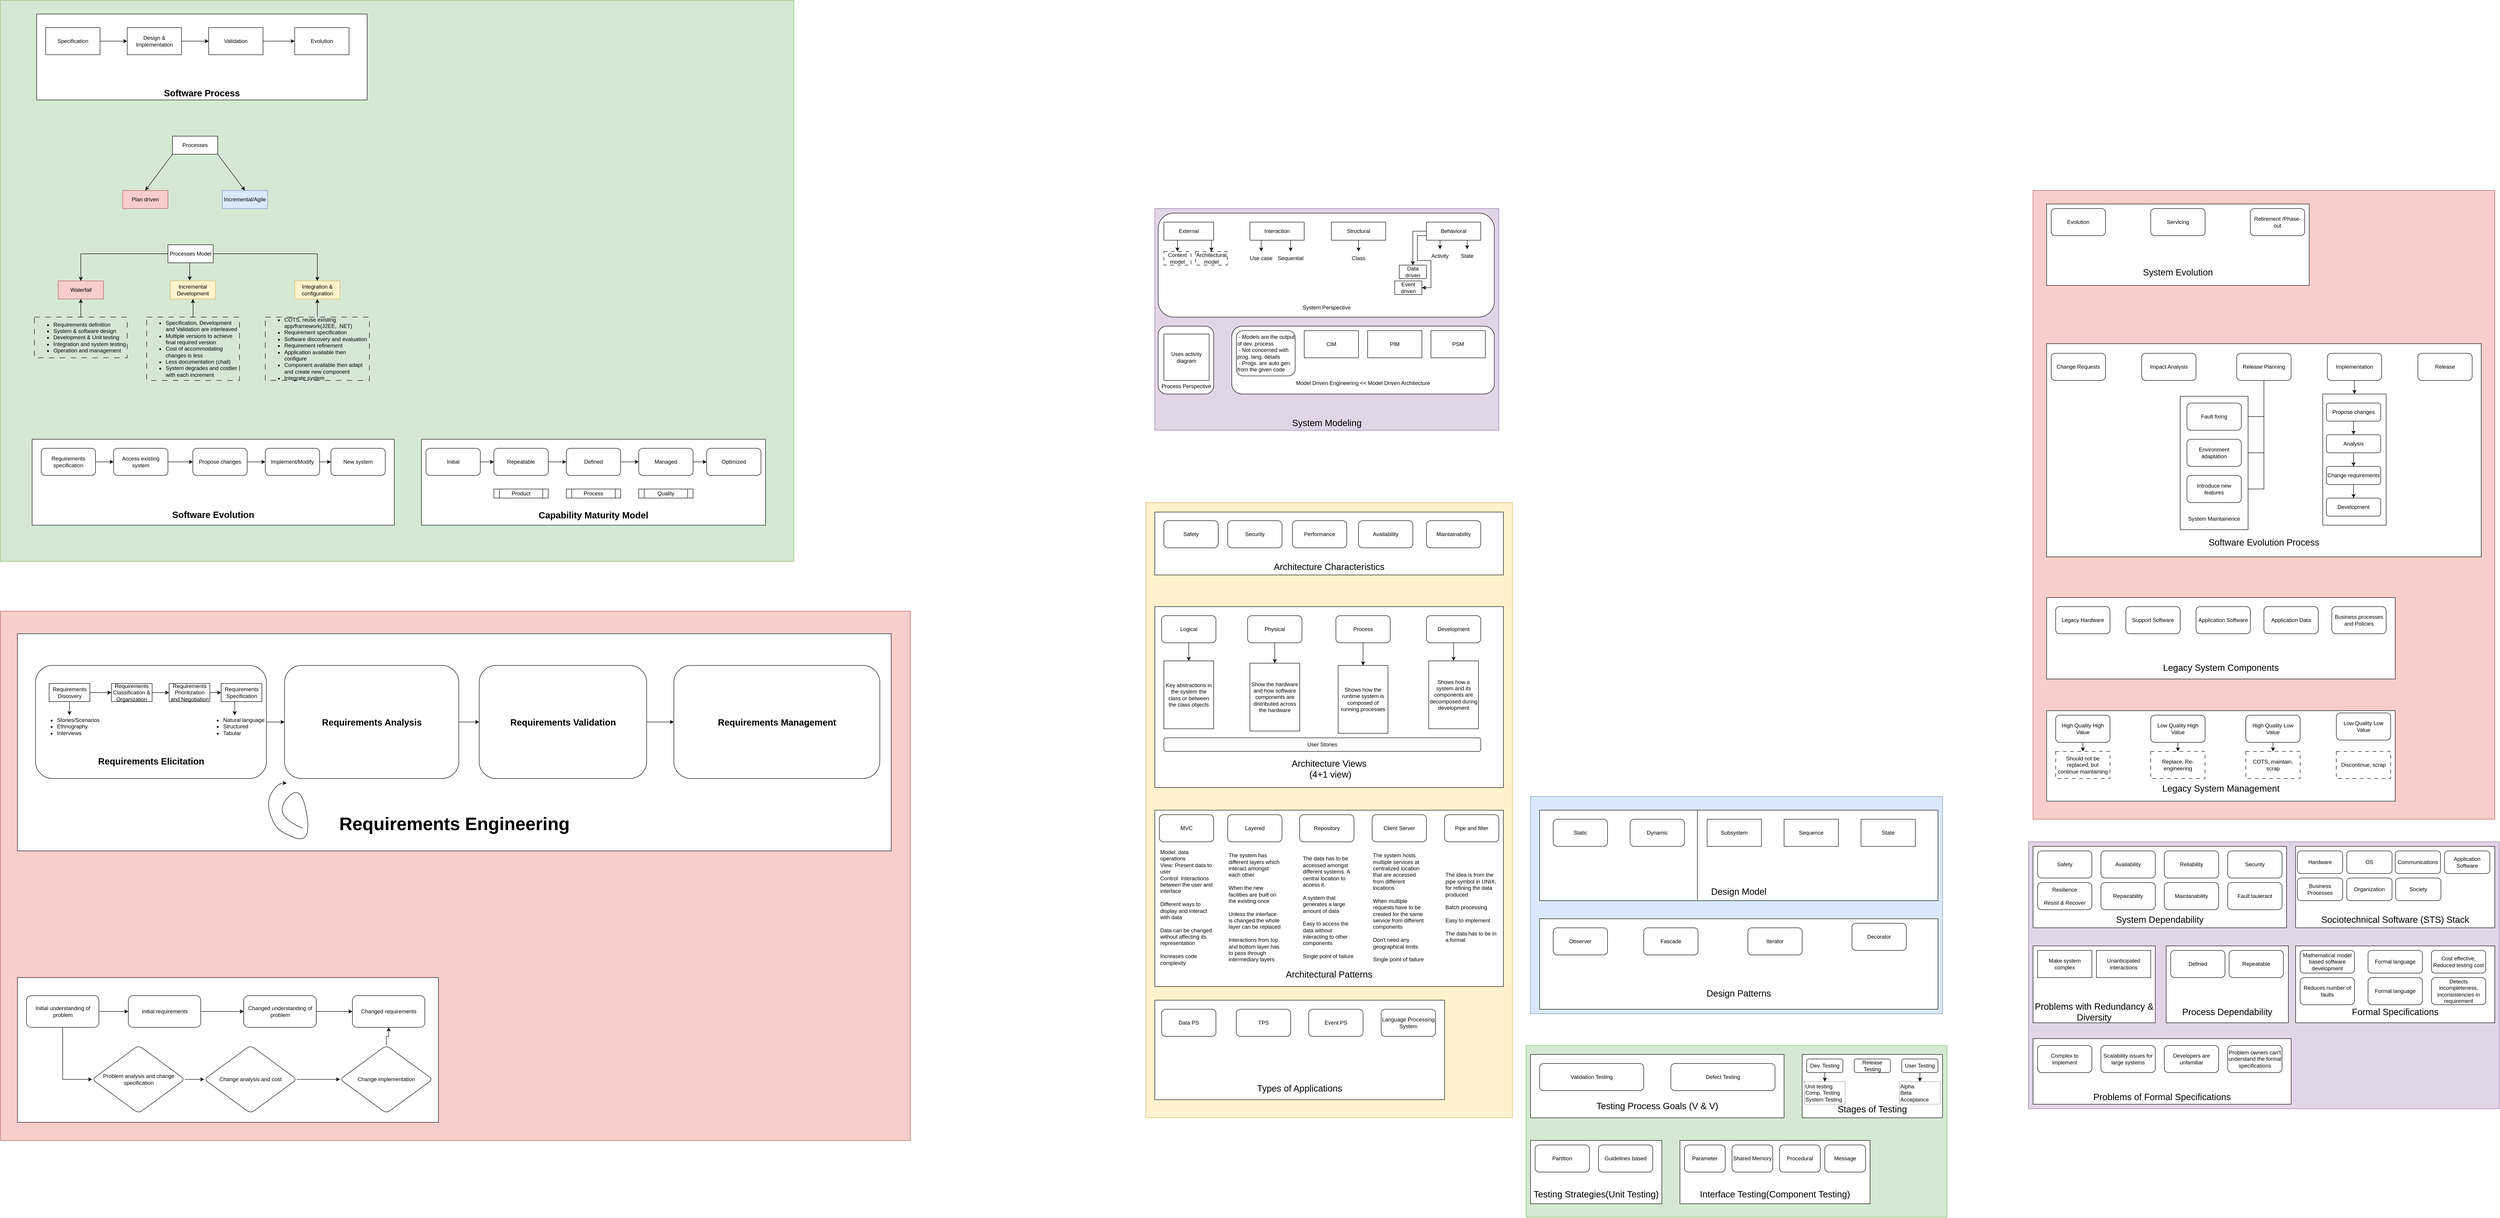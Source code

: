 <mxfile version="25.0.1">
  <diagram name="Page-1" id="WUkf8uHuEilfoa0VEvxg">
    <mxGraphModel dx="1909" dy="1102" grid="1" gridSize="10" guides="1" tooltips="1" connect="1" arrows="1" fold="1" page="1" pageScale="1" pageWidth="850" pageHeight="1100" math="0" shadow="0">
      <root>
        <mxCell id="0" />
        <mxCell id="1" parent="0" />
        <mxCell id="hQ6ZfhhY23ljyJvSHp8S-38" value="" style="rounded=0;whiteSpace=wrap;html=1;fillColor=#e1d5e7;strokeColor=#9673a6;movable=0;resizable=0;rotatable=0;deletable=0;editable=0;locked=1;connectable=0;" vertex="1" parent="1">
          <mxGeometry x="4480" y="1880" width="1040" height="590" as="geometry" />
        </mxCell>
        <mxCell id="lIwQM173xWx7DT9UnDit-51" value="" style="rounded=0;whiteSpace=wrap;html=1;fillColor=#f8cecc;strokeColor=#b85450;" parent="1" vertex="1">
          <mxGeometry x="4490" y="440" width="1020" height="1390" as="geometry" />
        </mxCell>
        <mxCell id="-yOveO9hKR51PWF9uIgj-80" value="" style="rounded=0;whiteSpace=wrap;html=1;fillColor=#d5e8d4;strokeColor=#82b366;" parent="1" vertex="1">
          <mxGeometry x="3370" y="2330" width="930" height="380" as="geometry" />
        </mxCell>
        <mxCell id="-yOveO9hKR51PWF9uIgj-58" value="" style="rounded=0;whiteSpace=wrap;html=1;movable=0;resizable=0;rotatable=0;deletable=0;editable=0;locked=1;connectable=0;fillColor=#dae8fc;strokeColor=#6c8ebf;" parent="1" vertex="1">
          <mxGeometry x="3380" y="1780" width="910" height="480" as="geometry" />
        </mxCell>
        <mxCell id="-yOveO9hKR51PWF9uIgj-42" value="" style="rounded=0;whiteSpace=wrap;html=1;fillColor=#fff2cc;strokeColor=#d6b656;movable=0;resizable=0;rotatable=0;deletable=0;editable=0;locked=1;connectable=0;" parent="1" vertex="1">
          <mxGeometry x="2530" y="1130" width="810" height="1360" as="geometry" />
        </mxCell>
        <mxCell id="IliaSuC26JjyOJG5OuUg-1" value="" style="rounded=0;whiteSpace=wrap;html=1;fillColor=#f8cecc;strokeColor=#b85450;movable=0;resizable=0;rotatable=0;deletable=0;editable=0;locked=1;connectable=0;" parent="1" vertex="1">
          <mxGeometry y="1370" width="2010" height="1170" as="geometry" />
        </mxCell>
        <mxCell id="E0Iw3UuUSvdUgsHP7zAj-17" value="" style="rounded=0;whiteSpace=wrap;html=1;fillColor=#d5e8d4;strokeColor=#82b366;" parent="1" vertex="1">
          <mxGeometry y="20" width="1752.5" height="1240" as="geometry" />
        </mxCell>
        <mxCell id="eU5OUPiUkgm-xmvGEM90-1" value="&lt;div&gt;&lt;br&gt;&lt;/div&gt;&lt;div&gt;&lt;br&gt;&lt;/div&gt;&lt;div&gt;&lt;br&gt;&lt;/div&gt;&lt;div&gt;&lt;br&gt;&lt;/div&gt;&lt;div&gt;&lt;br&gt;&lt;/div&gt;&lt;div&gt;&lt;br&gt;&lt;/div&gt;&lt;div&gt;&lt;br&gt;&lt;/div&gt;&lt;div&gt;&lt;br&gt;&lt;/div&gt;&lt;div&gt;&lt;br&gt;&lt;/div&gt;&lt;div&gt;&lt;br&gt;&lt;/div&gt;&lt;div&gt;&lt;br&gt;&lt;/div&gt;&lt;div&gt;&lt;b&gt;&lt;font style=&quot;font-size: 20px;&quot;&gt;Software Process&lt;/font&gt;&lt;/b&gt;&lt;/div&gt;" style="rounded=0;whiteSpace=wrap;html=1;movable=0;resizable=0;rotatable=0;deletable=0;editable=0;locked=1;connectable=0;" parent="1" vertex="1">
          <mxGeometry x="80" y="50" width="730" height="190" as="geometry" />
        </mxCell>
        <mxCell id="eU5OUPiUkgm-xmvGEM90-6" value="" style="edgeStyle=orthogonalEdgeStyle;rounded=0;orthogonalLoop=1;jettySize=auto;html=1;movable=0;resizable=0;rotatable=0;deletable=0;editable=0;locked=1;connectable=0;" parent="1" source="eU5OUPiUkgm-xmvGEM90-2" target="eU5OUPiUkgm-xmvGEM90-3" edge="1">
          <mxGeometry relative="1" as="geometry" />
        </mxCell>
        <mxCell id="eU5OUPiUkgm-xmvGEM90-2" value="Specification" style="rounded=0;whiteSpace=wrap;html=1;movable=0;resizable=0;rotatable=0;deletable=0;editable=0;locked=1;connectable=0;" parent="1" vertex="1">
          <mxGeometry x="100" y="80" width="120" height="60" as="geometry" />
        </mxCell>
        <mxCell id="eU5OUPiUkgm-xmvGEM90-7" value="" style="edgeStyle=orthogonalEdgeStyle;rounded=0;orthogonalLoop=1;jettySize=auto;html=1;movable=0;resizable=0;rotatable=0;deletable=0;editable=0;locked=1;connectable=0;" parent="1" source="eU5OUPiUkgm-xmvGEM90-3" target="eU5OUPiUkgm-xmvGEM90-4" edge="1">
          <mxGeometry relative="1" as="geometry" />
        </mxCell>
        <mxCell id="eU5OUPiUkgm-xmvGEM90-3" value="Design &amp;amp; Implementation" style="rounded=0;whiteSpace=wrap;html=1;movable=0;resizable=0;rotatable=0;deletable=0;editable=0;locked=1;connectable=0;" parent="1" vertex="1">
          <mxGeometry x="280" y="80" width="120" height="60" as="geometry" />
        </mxCell>
        <mxCell id="eU5OUPiUkgm-xmvGEM90-8" value="" style="edgeStyle=orthogonalEdgeStyle;rounded=0;orthogonalLoop=1;jettySize=auto;html=1;movable=0;resizable=0;rotatable=0;deletable=0;editable=0;locked=1;connectable=0;" parent="1" source="eU5OUPiUkgm-xmvGEM90-4" target="eU5OUPiUkgm-xmvGEM90-5" edge="1">
          <mxGeometry relative="1" as="geometry" />
        </mxCell>
        <mxCell id="eU5OUPiUkgm-xmvGEM90-4" value="Validation" style="rounded=0;whiteSpace=wrap;html=1;movable=0;resizable=0;rotatable=0;deletable=0;editable=0;locked=1;connectable=0;" parent="1" vertex="1">
          <mxGeometry x="460" y="80" width="120" height="60" as="geometry" />
        </mxCell>
        <mxCell id="eU5OUPiUkgm-xmvGEM90-5" value="Evolution" style="rounded=0;whiteSpace=wrap;html=1;movable=0;resizable=0;rotatable=0;deletable=0;editable=0;locked=1;connectable=0;" parent="1" vertex="1">
          <mxGeometry x="650" y="80" width="120" height="60" as="geometry" />
        </mxCell>
        <mxCell id="eU5OUPiUkgm-xmvGEM90-9" value="Processes" style="rounded=0;whiteSpace=wrap;html=1;movable=0;resizable=0;rotatable=0;deletable=0;editable=0;locked=1;connectable=0;" parent="1" vertex="1">
          <mxGeometry x="380" y="320" width="100" height="40" as="geometry" />
        </mxCell>
        <mxCell id="eU5OUPiUkgm-xmvGEM90-10" value="Plan driven" style="rounded=0;whiteSpace=wrap;html=1;fillColor=#f8cecc;strokeColor=#b85450;movable=0;resizable=0;rotatable=0;deletable=0;editable=0;locked=1;connectable=0;" parent="1" vertex="1">
          <mxGeometry x="270" y="440" width="100" height="40" as="geometry" />
        </mxCell>
        <mxCell id="eU5OUPiUkgm-xmvGEM90-11" value="Incremental/Agile" style="rounded=0;whiteSpace=wrap;html=1;fillColor=#dae8fc;strokeColor=#6c8ebf;movable=0;resizable=0;rotatable=0;deletable=0;editable=0;locked=1;connectable=0;" parent="1" vertex="1">
          <mxGeometry x="490" y="440" width="100" height="40" as="geometry" />
        </mxCell>
        <mxCell id="eU5OUPiUkgm-xmvGEM90-13" value="" style="endArrow=classic;html=1;rounded=0;entryX=0.5;entryY=0;entryDx=0;entryDy=0;exitX=0;exitY=1;exitDx=0;exitDy=0;movable=0;resizable=0;rotatable=0;deletable=0;editable=0;locked=1;connectable=0;" parent="1" source="eU5OUPiUkgm-xmvGEM90-9" target="eU5OUPiUkgm-xmvGEM90-10" edge="1">
          <mxGeometry width="50" height="50" relative="1" as="geometry">
            <mxPoint x="400" y="300" as="sourcePoint" />
            <mxPoint x="450" y="250" as="targetPoint" />
          </mxGeometry>
        </mxCell>
        <mxCell id="eU5OUPiUkgm-xmvGEM90-14" value="" style="endArrow=classic;html=1;rounded=0;entryX=0.5;entryY=0;entryDx=0;entryDy=0;exitX=1;exitY=1;exitDx=0;exitDy=0;movable=0;resizable=0;rotatable=0;deletable=0;editable=0;locked=1;connectable=0;" parent="1" source="eU5OUPiUkgm-xmvGEM90-9" target="eU5OUPiUkgm-xmvGEM90-11" edge="1">
          <mxGeometry width="50" height="50" relative="1" as="geometry">
            <mxPoint x="390" y="370" as="sourcePoint" />
            <mxPoint x="350" y="410" as="targetPoint" />
          </mxGeometry>
        </mxCell>
        <mxCell id="eU5OUPiUkgm-xmvGEM90-21" style="edgeStyle=orthogonalEdgeStyle;rounded=0;orthogonalLoop=1;jettySize=auto;html=1;exitX=0;exitY=0.5;exitDx=0;exitDy=0;entryX=0.5;entryY=0;entryDx=0;entryDy=0;movable=0;resizable=0;rotatable=0;deletable=0;editable=0;locked=1;connectable=0;" parent="1" source="eU5OUPiUkgm-xmvGEM90-15" target="eU5OUPiUkgm-xmvGEM90-17" edge="1">
          <mxGeometry relative="1" as="geometry" />
        </mxCell>
        <mxCell id="eU5OUPiUkgm-xmvGEM90-23" style="edgeStyle=orthogonalEdgeStyle;rounded=0;orthogonalLoop=1;jettySize=auto;html=1;exitX=1;exitY=0.5;exitDx=0;exitDy=0;entryX=0.5;entryY=0;entryDx=0;entryDy=0;movable=0;resizable=0;rotatable=0;deletable=0;editable=0;locked=1;connectable=0;" parent="1" source="eU5OUPiUkgm-xmvGEM90-15" target="eU5OUPiUkgm-xmvGEM90-19" edge="1">
          <mxGeometry relative="1" as="geometry" />
        </mxCell>
        <mxCell id="eU5OUPiUkgm-xmvGEM90-15" value="Processes Model" style="rounded=0;whiteSpace=wrap;html=1;movable=0;resizable=0;rotatable=0;deletable=0;editable=0;locked=1;connectable=0;" parent="1" vertex="1">
          <mxGeometry x="370" y="560" width="100" height="40" as="geometry" />
        </mxCell>
        <mxCell id="eU5OUPiUkgm-xmvGEM90-17" value="Waterfall" style="rounded=0;whiteSpace=wrap;html=1;fillColor=#f8cecc;strokeColor=#b85450;movable=0;resizable=0;rotatable=0;deletable=0;editable=0;locked=1;connectable=0;" parent="1" vertex="1">
          <mxGeometry x="127.5" y="640" width="100" height="40" as="geometry" />
        </mxCell>
        <mxCell id="eU5OUPiUkgm-xmvGEM90-18" value="Incremental Development" style="rounded=0;whiteSpace=wrap;html=1;fillColor=#fff2cc;strokeColor=#d6b656;movable=0;resizable=0;rotatable=0;deletable=0;editable=0;locked=1;connectable=0;" parent="1" vertex="1">
          <mxGeometry x="375" y="640" width="100" height="40" as="geometry" />
        </mxCell>
        <mxCell id="eU5OUPiUkgm-xmvGEM90-19" value="Integration &amp;amp; configuration" style="rounded=0;whiteSpace=wrap;html=1;fillColor=#fff2cc;strokeColor=#d6b656;movable=0;resizable=0;rotatable=0;deletable=0;editable=0;locked=1;connectable=0;" parent="1" vertex="1">
          <mxGeometry x="650" y="640" width="100" height="40" as="geometry" />
        </mxCell>
        <mxCell id="eU5OUPiUkgm-xmvGEM90-22" style="edgeStyle=orthogonalEdgeStyle;rounded=0;orthogonalLoop=1;jettySize=auto;html=1;exitX=0.5;exitY=1;exitDx=0;exitDy=0;entryX=0.43;entryY=-0.025;entryDx=0;entryDy=0;entryPerimeter=0;movable=0;resizable=0;rotatable=0;deletable=0;editable=0;locked=1;connectable=0;" parent="1" source="eU5OUPiUkgm-xmvGEM90-15" target="eU5OUPiUkgm-xmvGEM90-18" edge="1">
          <mxGeometry relative="1" as="geometry" />
        </mxCell>
        <mxCell id="eU5OUPiUkgm-xmvGEM90-26" value="" style="edgeStyle=orthogonalEdgeStyle;rounded=0;orthogonalLoop=1;jettySize=auto;html=1;movable=0;resizable=0;rotatable=0;deletable=0;editable=0;locked=1;connectable=0;" parent="1" source="eU5OUPiUkgm-xmvGEM90-25" target="eU5OUPiUkgm-xmvGEM90-17" edge="1">
          <mxGeometry relative="1" as="geometry" />
        </mxCell>
        <mxCell id="eU5OUPiUkgm-xmvGEM90-25" value="&lt;div align=&quot;left&quot;&gt;&lt;ul&gt;&lt;li&gt;Requirements definition&lt;/li&gt;&lt;li&gt;System &amp;amp; software design&lt;/li&gt;&lt;li&gt;Development &amp;amp; Unit testing&lt;/li&gt;&lt;li&gt;Integration and system testing&lt;/li&gt;&lt;li&gt;Operation and management&lt;br&gt;&lt;/li&gt;&lt;/ul&gt;&lt;/div&gt;" style="text;html=1;align=left;verticalAlign=middle;whiteSpace=wrap;rounded=0;dashed=1;strokeColor=default;dashPattern=12 12;movable=0;resizable=0;rotatable=0;deletable=0;editable=0;locked=1;connectable=0;" parent="1" vertex="1">
          <mxGeometry x="75" y="720" width="205" height="90" as="geometry" />
        </mxCell>
        <mxCell id="eU5OUPiUkgm-xmvGEM90-28" value="" style="edgeStyle=orthogonalEdgeStyle;rounded=0;orthogonalLoop=1;jettySize=auto;html=1;movable=0;resizable=0;rotatable=0;deletable=0;editable=0;locked=1;connectable=0;" parent="1" source="eU5OUPiUkgm-xmvGEM90-27" target="eU5OUPiUkgm-xmvGEM90-18" edge="1">
          <mxGeometry relative="1" as="geometry" />
        </mxCell>
        <mxCell id="eU5OUPiUkgm-xmvGEM90-27" value="&lt;ul&gt;&lt;li&gt;Specification, Development and Validation are interleaved&lt;/li&gt;&lt;li&gt;Multiple versions to achieve final required version&lt;br&gt;&lt;/li&gt;&lt;li&gt;Cost of accommodating changes is less&lt;/li&gt;&lt;li&gt;Less documentation (chall)&lt;/li&gt;&lt;li&gt;System degrades and costlier with each increment&lt;br&gt;&lt;/li&gt;&lt;/ul&gt;" style="text;html=1;align=left;verticalAlign=middle;whiteSpace=wrap;rounded=0;dashed=1;strokeColor=default;dashPattern=12 12;movable=0;resizable=0;rotatable=0;deletable=0;editable=0;locked=1;connectable=0;" parent="1" vertex="1">
          <mxGeometry x="323" y="720" width="205" height="140" as="geometry" />
        </mxCell>
        <mxCell id="eU5OUPiUkgm-xmvGEM90-30" value="" style="edgeStyle=orthogonalEdgeStyle;rounded=0;orthogonalLoop=1;jettySize=auto;html=1;movable=0;resizable=0;rotatable=0;deletable=0;editable=0;locked=1;connectable=0;" parent="1" source="eU5OUPiUkgm-xmvGEM90-29" target="eU5OUPiUkgm-xmvGEM90-19" edge="1">
          <mxGeometry relative="1" as="geometry" />
        </mxCell>
        <mxCell id="eU5OUPiUkgm-xmvGEM90-29" value="&lt;ul&gt;&lt;li&gt;COTS, reuse existing app/framework(J2EE, .NET)&lt;/li&gt;&lt;li&gt;Requirement specification&lt;/li&gt;&lt;li&gt;Software discovery and evaluation&lt;br&gt;&lt;/li&gt;&lt;li&gt;Requirement refinement&lt;/li&gt;&lt;li&gt;Application available then configure&lt;/li&gt;&lt;li&gt;Component available then adapt and create new component&lt;br&gt;&lt;/li&gt;&lt;li&gt;Integrate system&lt;br&gt;&lt;/li&gt;&lt;/ul&gt;" style="text;html=1;align=left;verticalAlign=middle;whiteSpace=wrap;rounded=0;dashed=1;strokeColor=default;dashPattern=12 12;movable=0;resizable=0;rotatable=0;deletable=0;editable=0;locked=1;connectable=0;" parent="1" vertex="1">
          <mxGeometry x="585" y="720" width="230" height="140" as="geometry" />
        </mxCell>
        <mxCell id="6BnkQUGsRllKWGxfREIt-1" value="&lt;br&gt;&lt;div&gt;&lt;br&gt;&lt;/div&gt;&lt;div&gt;&lt;b&gt;&lt;br&gt;&lt;/b&gt;&lt;/div&gt;&lt;div&gt;&lt;b&gt;&lt;br&gt;&lt;/b&gt;&lt;/div&gt;&lt;div&gt;&lt;b&gt;&lt;br&gt;&lt;/b&gt;&lt;/div&gt;&lt;div&gt;&lt;b&gt;&lt;br&gt;&lt;/b&gt;&lt;/div&gt;&lt;div&gt;&lt;b&gt;&lt;br&gt;&lt;/b&gt;&lt;/div&gt;&lt;div&gt;&lt;b&gt;&lt;br&gt;&lt;/b&gt;&lt;/div&gt;&lt;div&gt;&lt;b&gt;&lt;br&gt;&lt;/b&gt;&lt;/div&gt;&lt;div&gt;&lt;b&gt;&lt;br&gt;&lt;/b&gt;&lt;/div&gt;&lt;div&gt;&lt;b&gt;&lt;font style=&quot;font-size: 20px;&quot;&gt;Software Evolution&lt;/font&gt;&lt;/b&gt;&lt;/div&gt;" style="rounded=0;whiteSpace=wrap;html=1;movable=0;resizable=0;rotatable=0;deletable=0;editable=0;locked=1;connectable=0;" parent="1" vertex="1">
          <mxGeometry x="70" y="990" width="800" height="190" as="geometry" />
        </mxCell>
        <mxCell id="6BnkQUGsRllKWGxfREIt-5" value="" style="edgeStyle=orthogonalEdgeStyle;rounded=0;orthogonalLoop=1;jettySize=auto;html=1;movable=0;resizable=0;rotatable=0;deletable=0;editable=0;locked=1;connectable=0;" parent="1" source="6BnkQUGsRllKWGxfREIt-3" target="6BnkQUGsRllKWGxfREIt-4" edge="1">
          <mxGeometry relative="1" as="geometry" />
        </mxCell>
        <mxCell id="6BnkQUGsRllKWGxfREIt-3" value="Requirements specification" style="rounded=1;whiteSpace=wrap;html=1;movable=0;resizable=0;rotatable=0;deletable=0;editable=0;locked=1;connectable=0;" parent="1" vertex="1">
          <mxGeometry x="90" y="1010" width="120" height="60" as="geometry" />
        </mxCell>
        <mxCell id="6BnkQUGsRllKWGxfREIt-7" value="" style="edgeStyle=orthogonalEdgeStyle;rounded=0;orthogonalLoop=1;jettySize=auto;html=1;movable=0;resizable=0;rotatable=0;deletable=0;editable=0;locked=1;connectable=0;" parent="1" source="6BnkQUGsRllKWGxfREIt-4" target="6BnkQUGsRllKWGxfREIt-6" edge="1">
          <mxGeometry relative="1" as="geometry" />
        </mxCell>
        <mxCell id="6BnkQUGsRllKWGxfREIt-4" value="Access existing system" style="whiteSpace=wrap;html=1;rounded=1;movable=0;resizable=0;rotatable=0;deletable=0;editable=0;locked=1;connectable=0;" parent="1" vertex="1">
          <mxGeometry x="250" y="1010" width="120" height="60" as="geometry" />
        </mxCell>
        <mxCell id="6BnkQUGsRllKWGxfREIt-9" value="" style="edgeStyle=orthogonalEdgeStyle;rounded=0;orthogonalLoop=1;jettySize=auto;html=1;movable=0;resizable=0;rotatable=0;deletable=0;editable=0;locked=1;connectable=0;" parent="1" source="6BnkQUGsRllKWGxfREIt-6" target="6BnkQUGsRllKWGxfREIt-8" edge="1">
          <mxGeometry relative="1" as="geometry" />
        </mxCell>
        <mxCell id="6BnkQUGsRllKWGxfREIt-6" value="Propose changes" style="whiteSpace=wrap;html=1;rounded=1;movable=0;resizable=0;rotatable=0;deletable=0;editable=0;locked=1;connectable=0;" parent="1" vertex="1">
          <mxGeometry x="425" y="1010" width="120" height="60" as="geometry" />
        </mxCell>
        <mxCell id="6BnkQUGsRllKWGxfREIt-11" value="" style="edgeStyle=orthogonalEdgeStyle;rounded=0;orthogonalLoop=1;jettySize=auto;html=1;movable=0;resizable=0;rotatable=0;deletable=0;editable=0;locked=1;connectable=0;" parent="1" source="6BnkQUGsRllKWGxfREIt-8" target="6BnkQUGsRllKWGxfREIt-10" edge="1">
          <mxGeometry relative="1" as="geometry" />
        </mxCell>
        <mxCell id="6BnkQUGsRllKWGxfREIt-8" value="Implement/Modify" style="whiteSpace=wrap;html=1;rounded=1;movable=0;resizable=0;rotatable=0;deletable=0;editable=0;locked=1;connectable=0;" parent="1" vertex="1">
          <mxGeometry x="585" y="1010" width="120" height="60" as="geometry" />
        </mxCell>
        <mxCell id="6BnkQUGsRllKWGxfREIt-10" value="New system" style="whiteSpace=wrap;html=1;rounded=1;movable=0;resizable=0;rotatable=0;deletable=0;editable=0;locked=1;connectable=0;" parent="1" vertex="1">
          <mxGeometry x="730" y="1010" width="120" height="60" as="geometry" />
        </mxCell>
        <mxCell id="E0Iw3UuUSvdUgsHP7zAj-1" value="&lt;div&gt;&lt;b&gt;&lt;font style=&quot;font-size: 20px;&quot;&gt;&lt;br&gt;&lt;/font&gt;&lt;/b&gt;&lt;/div&gt;&lt;div&gt;&lt;b&gt;&lt;font style=&quot;font-size: 20px;&quot;&gt;&lt;br&gt;&lt;/font&gt;&lt;/b&gt;&lt;/div&gt;&lt;div&gt;&lt;b&gt;&lt;font style=&quot;font-size: 20px;&quot;&gt;&lt;br&gt;&lt;/font&gt;&lt;/b&gt;&lt;/div&gt;&lt;div&gt;&lt;b&gt;&lt;font style=&quot;font-size: 20px;&quot;&gt;&lt;br&gt;&lt;/font&gt;&lt;/b&gt;&lt;/div&gt;&lt;div&gt;&lt;b&gt;&lt;font style=&quot;font-size: 20px;&quot;&gt;&lt;br&gt;&lt;/font&gt;&lt;/b&gt;&lt;/div&gt;&lt;div&gt;&lt;b&gt;&lt;font style=&quot;font-size: 20px;&quot;&gt;&lt;br&gt;&lt;/font&gt;&lt;/b&gt;&lt;/div&gt;&lt;div&gt;&lt;b&gt;&lt;font style=&quot;font-size: 20px;&quot;&gt;Capability Maturity Model&lt;/font&gt;&lt;/b&gt;&lt;/div&gt;" style="rounded=0;whiteSpace=wrap;html=1;movable=0;resizable=0;rotatable=0;deletable=0;editable=0;locked=1;connectable=0;" parent="1" vertex="1">
          <mxGeometry x="930" y="990" width="760" height="190" as="geometry" />
        </mxCell>
        <mxCell id="E0Iw3UuUSvdUgsHP7zAj-4" value="" style="edgeStyle=orthogonalEdgeStyle;rounded=0;orthogonalLoop=1;jettySize=auto;html=1;movable=0;resizable=0;rotatable=0;deletable=0;editable=0;locked=1;connectable=0;" parent="1" source="E0Iw3UuUSvdUgsHP7zAj-2" target="E0Iw3UuUSvdUgsHP7zAj-3" edge="1">
          <mxGeometry relative="1" as="geometry" />
        </mxCell>
        <mxCell id="E0Iw3UuUSvdUgsHP7zAj-2" value="Initial" style="rounded=1;whiteSpace=wrap;html=1;movable=0;resizable=0;rotatable=0;deletable=0;editable=0;locked=1;connectable=0;" parent="1" vertex="1">
          <mxGeometry x="940" y="1010" width="120" height="60" as="geometry" />
        </mxCell>
        <mxCell id="E0Iw3UuUSvdUgsHP7zAj-6" value="" style="edgeStyle=orthogonalEdgeStyle;rounded=0;orthogonalLoop=1;jettySize=auto;html=1;movable=0;resizable=0;rotatable=0;deletable=0;editable=0;locked=1;connectable=0;" parent="1" source="E0Iw3UuUSvdUgsHP7zAj-3" target="E0Iw3UuUSvdUgsHP7zAj-5" edge="1">
          <mxGeometry relative="1" as="geometry" />
        </mxCell>
        <mxCell id="E0Iw3UuUSvdUgsHP7zAj-3" value="Repeatable" style="whiteSpace=wrap;html=1;rounded=1;movable=0;resizable=0;rotatable=0;deletable=0;editable=0;locked=1;connectable=0;" parent="1" vertex="1">
          <mxGeometry x="1090" y="1010" width="120" height="60" as="geometry" />
        </mxCell>
        <mxCell id="E0Iw3UuUSvdUgsHP7zAj-8" value="" style="edgeStyle=orthogonalEdgeStyle;rounded=0;orthogonalLoop=1;jettySize=auto;html=1;movable=0;resizable=0;rotatable=0;deletable=0;editable=0;locked=1;connectable=0;" parent="1" source="E0Iw3UuUSvdUgsHP7zAj-5" target="E0Iw3UuUSvdUgsHP7zAj-7" edge="1">
          <mxGeometry relative="1" as="geometry" />
        </mxCell>
        <mxCell id="E0Iw3UuUSvdUgsHP7zAj-5" value="Defined" style="whiteSpace=wrap;html=1;rounded=1;movable=0;resizable=0;rotatable=0;deletable=0;editable=0;locked=1;connectable=0;" parent="1" vertex="1">
          <mxGeometry x="1250" y="1010" width="120" height="60" as="geometry" />
        </mxCell>
        <mxCell id="E0Iw3UuUSvdUgsHP7zAj-10" value="" style="edgeStyle=orthogonalEdgeStyle;rounded=0;orthogonalLoop=1;jettySize=auto;html=1;movable=0;resizable=0;rotatable=0;deletable=0;editable=0;locked=1;connectable=0;" parent="1" source="E0Iw3UuUSvdUgsHP7zAj-7" target="E0Iw3UuUSvdUgsHP7zAj-9" edge="1">
          <mxGeometry relative="1" as="geometry" />
        </mxCell>
        <mxCell id="E0Iw3UuUSvdUgsHP7zAj-7" value="Managed" style="whiteSpace=wrap;html=1;rounded=1;movable=0;resizable=0;rotatable=0;deletable=0;editable=0;locked=1;connectable=0;" parent="1" vertex="1">
          <mxGeometry x="1410" y="1010" width="120" height="60" as="geometry" />
        </mxCell>
        <mxCell id="E0Iw3UuUSvdUgsHP7zAj-9" value="Optimized" style="whiteSpace=wrap;html=1;rounded=1;movable=0;resizable=0;rotatable=0;deletable=0;editable=0;locked=1;connectable=0;" parent="1" vertex="1">
          <mxGeometry x="1560" y="1010" width="120" height="60" as="geometry" />
        </mxCell>
        <mxCell id="E0Iw3UuUSvdUgsHP7zAj-11" value="Process" style="shape=process;whiteSpace=wrap;html=1;backgroundOutline=1;movable=0;resizable=0;rotatable=0;deletable=0;editable=0;locked=1;connectable=0;" parent="1" vertex="1">
          <mxGeometry x="1250" y="1100" width="120" height="20" as="geometry" />
        </mxCell>
        <mxCell id="E0Iw3UuUSvdUgsHP7zAj-14" value="Product" style="shape=process;whiteSpace=wrap;html=1;backgroundOutline=1;movable=0;resizable=0;rotatable=0;deletable=0;editable=0;locked=1;connectable=0;" parent="1" vertex="1">
          <mxGeometry x="1090" y="1100" width="120" height="20" as="geometry" />
        </mxCell>
        <mxCell id="E0Iw3UuUSvdUgsHP7zAj-15" value="Quality" style="shape=process;whiteSpace=wrap;html=1;backgroundOutline=1;movable=0;resizable=0;rotatable=0;deletable=0;editable=0;locked=1;connectable=0;" parent="1" vertex="1">
          <mxGeometry x="1410" y="1100" width="120" height="20" as="geometry" />
        </mxCell>
        <mxCell id="Emmmvu-aRQl3JNMh38jR-1" value="&lt;div&gt;&lt;br&gt;&lt;/div&gt;&lt;div&gt;&lt;br&gt;&lt;/div&gt;&lt;div&gt;&lt;br&gt;&lt;/div&gt;&lt;div&gt;&lt;br&gt;&lt;/div&gt;&lt;div&gt;&lt;br&gt;&lt;/div&gt;&lt;div&gt;&lt;br&gt;&lt;/div&gt;&lt;div&gt;&lt;br&gt;&lt;/div&gt;&lt;div&gt;&lt;br&gt;&lt;/div&gt;&lt;div&gt;&lt;br&gt;&lt;/div&gt;&lt;div&gt;&lt;br&gt;&lt;/div&gt;&lt;div&gt;&lt;br&gt;&lt;/div&gt;&lt;div&gt;&lt;br&gt;&lt;/div&gt;&lt;div&gt;&lt;br&gt;&lt;/div&gt;&lt;div&gt;&lt;br&gt;&lt;/div&gt;&lt;div&gt;&lt;br&gt;&lt;/div&gt;&lt;div&gt;&lt;br&gt;&lt;/div&gt;&lt;div&gt;&lt;br&gt;&lt;/div&gt;&lt;div&gt;&lt;br&gt;&lt;/div&gt;&lt;div&gt;&lt;br&gt;&lt;/div&gt;&lt;div&gt;&lt;br&gt;&lt;/div&gt;&lt;div&gt;&lt;br&gt;&lt;/div&gt;&lt;div&gt;&lt;br&gt;&lt;/div&gt;&lt;div&gt;&lt;br&gt;&lt;/div&gt;&lt;div&gt;&lt;br&gt;&lt;/div&gt;&lt;div&gt;&lt;br&gt;&lt;/div&gt;&lt;div&gt;&lt;font style=&quot;font-size: 40px;&quot;&gt;&lt;b&gt;Requirements Engineering&lt;/b&gt;&lt;/font&gt;&lt;/div&gt;" style="rounded=0;whiteSpace=wrap;html=1;movable=0;resizable=0;rotatable=0;deletable=0;editable=0;locked=1;connectable=0;" parent="1" vertex="1">
          <mxGeometry x="37.5" y="1420" width="1930" height="480" as="geometry" />
        </mxCell>
        <mxCell id="Emmmvu-aRQl3JNMh38jR-4" value="" style="edgeStyle=orthogonalEdgeStyle;rounded=0;orthogonalLoop=1;jettySize=auto;html=1;movable=0;resizable=0;rotatable=0;deletable=0;editable=0;locked=1;connectable=0;" parent="1" source="Emmmvu-aRQl3JNMh38jR-2" target="Emmmvu-aRQl3JNMh38jR-3" edge="1">
          <mxGeometry relative="1" as="geometry" />
        </mxCell>
        <mxCell id="Emmmvu-aRQl3JNMh38jR-2" value="&lt;br&gt;&lt;div&gt;&lt;br&gt;&lt;/div&gt;&lt;div&gt;&lt;font style=&quot;font-size: 20px;&quot;&gt;&lt;b&gt;&lt;br&gt;&lt;/b&gt;&lt;/font&gt;&lt;/div&gt;&lt;div&gt;&lt;font style=&quot;font-size: 20px;&quot;&gt;&lt;b&gt;&lt;br&gt;&lt;/b&gt;&lt;/font&gt;&lt;/div&gt;&lt;div&gt;&lt;font style=&quot;font-size: 20px;&quot;&gt;&lt;b&gt;&lt;br&gt;&lt;/b&gt;&lt;/font&gt;&lt;/div&gt;&lt;div&gt;&lt;font style=&quot;font-size: 20px;&quot;&gt;&lt;b&gt;&lt;br&gt;&lt;/b&gt;&lt;/font&gt;&lt;/div&gt;&lt;div&gt;&lt;font style=&quot;font-size: 20px;&quot;&gt;&lt;b&gt;&lt;br&gt;&lt;/b&gt;&lt;/font&gt;&lt;/div&gt;&lt;div&gt;&lt;font style=&quot;font-size: 20px;&quot;&gt;&lt;b&gt;&lt;br&gt;&lt;/b&gt;&lt;/font&gt;&lt;/div&gt;&lt;div&gt;&lt;font style=&quot;font-size: 20px;&quot;&gt;&lt;b&gt;Requirements Elicitation&lt;/b&gt;&lt;/font&gt;&lt;/div&gt;" style="rounded=1;whiteSpace=wrap;html=1;movable=0;resizable=0;rotatable=0;deletable=0;editable=0;locked=1;connectable=0;" parent="1" vertex="1">
          <mxGeometry x="77.5" y="1490" width="510" height="250" as="geometry" />
        </mxCell>
        <mxCell id="Emmmvu-aRQl3JNMh38jR-6" value="" style="edgeStyle=orthogonalEdgeStyle;rounded=0;orthogonalLoop=1;jettySize=auto;html=1;movable=0;resizable=0;rotatable=0;deletable=0;editable=0;locked=1;connectable=0;" parent="1" source="Emmmvu-aRQl3JNMh38jR-3" target="Emmmvu-aRQl3JNMh38jR-5" edge="1">
          <mxGeometry relative="1" as="geometry" />
        </mxCell>
        <mxCell id="Emmmvu-aRQl3JNMh38jR-3" value="&lt;font style=&quot;font-size: 20px;&quot;&gt;&lt;b&gt;Requirements Analysis&lt;/b&gt;&lt;/font&gt;" style="whiteSpace=wrap;html=1;rounded=1;movable=0;resizable=0;rotatable=0;deletable=0;editable=0;locked=1;connectable=0;" parent="1" vertex="1">
          <mxGeometry x="627.5" y="1490" width="385" height="250" as="geometry" />
        </mxCell>
        <mxCell id="Emmmvu-aRQl3JNMh38jR-8" value="" style="edgeStyle=orthogonalEdgeStyle;rounded=0;orthogonalLoop=1;jettySize=auto;html=1;movable=0;resizable=0;rotatable=0;deletable=0;editable=0;locked=1;connectable=0;" parent="1" source="Emmmvu-aRQl3JNMh38jR-5" target="Emmmvu-aRQl3JNMh38jR-7" edge="1">
          <mxGeometry relative="1" as="geometry" />
        </mxCell>
        <mxCell id="Emmmvu-aRQl3JNMh38jR-5" value="&lt;font style=&quot;font-size: 20px;&quot;&gt;&lt;b&gt;Requirements Validation&lt;/b&gt;&lt;/font&gt;" style="whiteSpace=wrap;html=1;rounded=1;movable=0;resizable=0;rotatable=0;deletable=0;editable=0;locked=1;connectable=0;" parent="1" vertex="1">
          <mxGeometry x="1057.5" y="1490" width="370" height="250" as="geometry" />
        </mxCell>
        <mxCell id="Emmmvu-aRQl3JNMh38jR-7" value="&lt;b&gt;&lt;font style=&quot;font-size: 20px;&quot;&gt;Requirements Management&lt;/font&gt;&lt;/b&gt;" style="whiteSpace=wrap;html=1;rounded=1;movable=0;resizable=0;rotatable=0;deletable=0;editable=0;locked=1;connectable=0;" parent="1" vertex="1">
          <mxGeometry x="1487.5" y="1490" width="455" height="250" as="geometry" />
        </mxCell>
        <mxCell id="Emmmvu-aRQl3JNMh38jR-9" value="" style="curved=1;endArrow=classic;html=1;rounded=0;movable=0;resizable=0;rotatable=0;deletable=0;editable=0;locked=1;connectable=0;" parent="1" edge="1">
          <mxGeometry width="50" height="50" relative="1" as="geometry">
            <mxPoint x="667.5" y="1850" as="sourcePoint" />
            <mxPoint x="632.5" y="1750" as="targetPoint" />
            <Array as="points">
              <mxPoint x="622.5" y="1830" />
              <mxPoint x="622.5" y="1790" />
              <mxPoint x="662.5" y="1760" />
              <mxPoint x="682.5" y="1840" />
              <mxPoint x="672.5" y="1880" />
              <mxPoint x="622.5" y="1860" />
              <mxPoint x="602.5" y="1840" />
              <mxPoint x="587.5" y="1790" />
              <mxPoint x="612.5" y="1750" />
            </Array>
          </mxGeometry>
        </mxCell>
        <mxCell id="Emmmvu-aRQl3JNMh38jR-17" value="" style="edgeStyle=orthogonalEdgeStyle;rounded=0;orthogonalLoop=1;jettySize=auto;html=1;movable=0;resizable=0;rotatable=0;deletable=0;editable=0;locked=1;connectable=0;" parent="1" source="Emmmvu-aRQl3JNMh38jR-11" target="Emmmvu-aRQl3JNMh38jR-14" edge="1">
          <mxGeometry relative="1" as="geometry" />
        </mxCell>
        <mxCell id="Emmmvu-aRQl3JNMh38jR-25" value="" style="edgeStyle=orthogonalEdgeStyle;rounded=0;orthogonalLoop=1;jettySize=auto;html=1;movable=0;resizable=0;rotatable=0;deletable=0;editable=0;locked=1;connectable=0;" parent="1" source="Emmmvu-aRQl3JNMh38jR-11" target="Emmmvu-aRQl3JNMh38jR-24" edge="1">
          <mxGeometry relative="1" as="geometry" />
        </mxCell>
        <mxCell id="Emmmvu-aRQl3JNMh38jR-11" value="Requirements Discovery" style="rounded=0;whiteSpace=wrap;html=1;movable=0;resizable=0;rotatable=0;deletable=0;editable=0;locked=1;connectable=0;" parent="1" vertex="1">
          <mxGeometry x="107.5" y="1530" width="90" height="40" as="geometry" />
        </mxCell>
        <mxCell id="Emmmvu-aRQl3JNMh38jR-18" value="" style="edgeStyle=orthogonalEdgeStyle;rounded=0;orthogonalLoop=1;jettySize=auto;html=1;movable=0;resizable=0;rotatable=0;deletable=0;editable=0;locked=1;connectable=0;" parent="1" source="Emmmvu-aRQl3JNMh38jR-14" target="Emmmvu-aRQl3JNMh38jR-15" edge="1">
          <mxGeometry relative="1" as="geometry" />
        </mxCell>
        <mxCell id="Emmmvu-aRQl3JNMh38jR-14" value="Requirements Classification &amp;amp; Organization" style="rounded=0;whiteSpace=wrap;html=1;movable=0;resizable=0;rotatable=0;deletable=0;editable=0;locked=1;connectable=0;" parent="1" vertex="1">
          <mxGeometry x="245" y="1530" width="90" height="40" as="geometry" />
        </mxCell>
        <mxCell id="Emmmvu-aRQl3JNMh38jR-19" value="" style="edgeStyle=orthogonalEdgeStyle;rounded=0;orthogonalLoop=1;jettySize=auto;html=1;entryX=0;entryY=0.5;entryDx=0;entryDy=0;movable=0;resizable=0;rotatable=0;deletable=0;editable=0;locked=1;connectable=0;" parent="1" source="Emmmvu-aRQl3JNMh38jR-15" target="Emmmvu-aRQl3JNMh38jR-16" edge="1">
          <mxGeometry relative="1" as="geometry" />
        </mxCell>
        <mxCell id="Emmmvu-aRQl3JNMh38jR-15" value="Requirements Prioritization and Negotiation" style="rounded=0;whiteSpace=wrap;html=1;movable=0;resizable=0;rotatable=0;deletable=0;editable=0;locked=1;connectable=0;" parent="1" vertex="1">
          <mxGeometry x="372.5" y="1530" width="90" height="40" as="geometry" />
        </mxCell>
        <mxCell id="Emmmvu-aRQl3JNMh38jR-27" style="edgeStyle=orthogonalEdgeStyle;rounded=0;orthogonalLoop=1;jettySize=auto;html=1;exitX=0.5;exitY=1;exitDx=0;exitDy=0;entryX=0.5;entryY=0;entryDx=0;entryDy=0;movable=0;resizable=0;rotatable=0;deletable=0;editable=0;locked=1;connectable=0;" parent="1" source="Emmmvu-aRQl3JNMh38jR-16" target="Emmmvu-aRQl3JNMh38jR-26" edge="1">
          <mxGeometry relative="1" as="geometry" />
        </mxCell>
        <mxCell id="Emmmvu-aRQl3JNMh38jR-16" value="Requirements Specification" style="rounded=0;whiteSpace=wrap;html=1;movable=0;resizable=0;rotatable=0;deletable=0;editable=0;locked=1;connectable=0;" parent="1" vertex="1">
          <mxGeometry x="487.5" y="1530" width="90" height="40" as="geometry" />
        </mxCell>
        <mxCell id="Emmmvu-aRQl3JNMh38jR-24" value="&lt;ul&gt;&lt;li align=&quot;left&quot;&gt;Stories/Scenarios&lt;/li&gt;&lt;li align=&quot;left&quot;&gt;Ethnography&lt;/li&gt;&lt;li align=&quot;left&quot;&gt;Interviews&lt;/li&gt;&lt;/ul&gt;" style="text;html=1;align=left;verticalAlign=middle;whiteSpace=wrap;rounded=0;movable=0;resizable=0;rotatable=0;deletable=0;editable=0;locked=1;connectable=0;" parent="1" vertex="1">
          <mxGeometry x="82.5" y="1600" width="140" height="50" as="geometry" />
        </mxCell>
        <mxCell id="Emmmvu-aRQl3JNMh38jR-26" value="&lt;ul&gt;&lt;li align=&quot;left&quot;&gt;Natural language&lt;/li&gt;&lt;li align=&quot;left&quot;&gt;Structured&lt;/li&gt;&lt;li align=&quot;left&quot;&gt;Tabular&lt;/li&gt;&lt;/ul&gt;" style="text;html=1;align=left;verticalAlign=middle;whiteSpace=wrap;rounded=0;movable=0;resizable=0;rotatable=0;deletable=0;editable=0;locked=1;connectable=0;" parent="1" vertex="1">
          <mxGeometry x="450" y="1600" width="135" height="50" as="geometry" />
        </mxCell>
        <mxCell id="Emmmvu-aRQl3JNMh38jR-28" value="" style="rounded=0;whiteSpace=wrap;html=1;movable=0;resizable=0;rotatable=0;deletable=0;editable=0;locked=1;connectable=0;" parent="1" vertex="1">
          <mxGeometry x="37.5" y="2180" width="930" height="320" as="geometry" />
        </mxCell>
        <mxCell id="Emmmvu-aRQl3JNMh38jR-33" value="" style="edgeStyle=orthogonalEdgeStyle;rounded=0;orthogonalLoop=1;jettySize=auto;html=1;movable=0;resizable=0;rotatable=0;deletable=0;editable=0;locked=1;connectable=0;" parent="1" source="Emmmvu-aRQl3JNMh38jR-29" target="Emmmvu-aRQl3JNMh38jR-30" edge="1">
          <mxGeometry relative="1" as="geometry" />
        </mxCell>
        <mxCell id="Emmmvu-aRQl3JNMh38jR-43" style="edgeStyle=orthogonalEdgeStyle;rounded=0;orthogonalLoop=1;jettySize=auto;html=1;exitX=0.5;exitY=1;exitDx=0;exitDy=0;entryX=0;entryY=0.5;entryDx=0;entryDy=0;movable=0;resizable=0;rotatable=0;deletable=0;editable=0;locked=1;connectable=0;" parent="1" source="Emmmvu-aRQl3JNMh38jR-29" target="Emmmvu-aRQl3JNMh38jR-36" edge="1">
          <mxGeometry relative="1" as="geometry" />
        </mxCell>
        <mxCell id="Emmmvu-aRQl3JNMh38jR-29" value="Initial understanding of problem" style="rounded=1;whiteSpace=wrap;html=1;movable=0;resizable=0;rotatable=0;deletable=0;editable=0;locked=1;connectable=0;" parent="1" vertex="1">
          <mxGeometry x="57.5" y="2220" width="160" height="70" as="geometry" />
        </mxCell>
        <mxCell id="Emmmvu-aRQl3JNMh38jR-34" value="" style="edgeStyle=orthogonalEdgeStyle;rounded=0;orthogonalLoop=1;jettySize=auto;html=1;movable=0;resizable=0;rotatable=0;deletable=0;editable=0;locked=1;connectable=0;" parent="1" source="Emmmvu-aRQl3JNMh38jR-30" target="Emmmvu-aRQl3JNMh38jR-31" edge="1">
          <mxGeometry relative="1" as="geometry" />
        </mxCell>
        <mxCell id="Emmmvu-aRQl3JNMh38jR-30" value="Initial requirements" style="rounded=1;whiteSpace=wrap;html=1;movable=0;resizable=0;rotatable=0;deletable=0;editable=0;locked=1;connectable=0;" parent="1" vertex="1">
          <mxGeometry x="282.5" y="2220" width="160" height="70" as="geometry" />
        </mxCell>
        <mxCell id="Emmmvu-aRQl3JNMh38jR-35" value="" style="edgeStyle=orthogonalEdgeStyle;rounded=0;orthogonalLoop=1;jettySize=auto;html=1;movable=0;resizable=0;rotatable=0;deletable=0;editable=0;locked=1;connectable=0;" parent="1" source="Emmmvu-aRQl3JNMh38jR-31" target="Emmmvu-aRQl3JNMh38jR-32" edge="1">
          <mxGeometry relative="1" as="geometry" />
        </mxCell>
        <mxCell id="Emmmvu-aRQl3JNMh38jR-31" value="Changed understanding of problem" style="rounded=1;whiteSpace=wrap;html=1;movable=0;resizable=0;rotatable=0;deletable=0;editable=0;locked=1;connectable=0;" parent="1" vertex="1">
          <mxGeometry x="537.5" y="2220" width="160" height="70" as="geometry" />
        </mxCell>
        <mxCell id="Emmmvu-aRQl3JNMh38jR-32" value="Changed requirements" style="rounded=1;whiteSpace=wrap;html=1;movable=0;resizable=0;rotatable=0;deletable=0;editable=0;locked=1;connectable=0;" parent="1" vertex="1">
          <mxGeometry x="777.5" y="2220" width="160" height="70" as="geometry" />
        </mxCell>
        <mxCell id="Emmmvu-aRQl3JNMh38jR-42" value="" style="edgeStyle=orthogonalEdgeStyle;rounded=0;orthogonalLoop=1;jettySize=auto;html=1;movable=0;resizable=0;rotatable=0;deletable=0;editable=0;locked=1;connectable=0;" parent="1" source="Emmmvu-aRQl3JNMh38jR-36" target="Emmmvu-aRQl3JNMh38jR-38" edge="1">
          <mxGeometry relative="1" as="geometry" />
        </mxCell>
        <mxCell id="Emmmvu-aRQl3JNMh38jR-36" value="Problem analysis and change specification" style="rhombus;whiteSpace=wrap;html=1;rounded=1;movable=0;resizable=0;rotatable=0;deletable=0;editable=0;locked=1;connectable=0;" parent="1" vertex="1">
          <mxGeometry x="202.5" y="2330" width="205" height="150" as="geometry" />
        </mxCell>
        <mxCell id="Emmmvu-aRQl3JNMh38jR-41" value="" style="edgeStyle=orthogonalEdgeStyle;rounded=0;orthogonalLoop=1;jettySize=auto;html=1;movable=0;resizable=0;rotatable=0;deletable=0;editable=0;locked=1;connectable=0;" parent="1" source="Emmmvu-aRQl3JNMh38jR-38" target="Emmmvu-aRQl3JNMh38jR-39" edge="1">
          <mxGeometry relative="1" as="geometry" />
        </mxCell>
        <mxCell id="Emmmvu-aRQl3JNMh38jR-38" value="Change analysis and cost" style="rhombus;whiteSpace=wrap;html=1;rounded=1;movable=0;resizable=0;rotatable=0;deletable=0;editable=0;locked=1;connectable=0;" parent="1" vertex="1">
          <mxGeometry x="450" y="2330" width="205" height="150" as="geometry" />
        </mxCell>
        <mxCell id="Emmmvu-aRQl3JNMh38jR-40" value="" style="edgeStyle=orthogonalEdgeStyle;rounded=0;orthogonalLoop=1;jettySize=auto;html=1;movable=0;resizable=0;rotatable=0;deletable=0;editable=0;locked=1;connectable=0;" parent="1" source="Emmmvu-aRQl3JNMh38jR-39" target="Emmmvu-aRQl3JNMh38jR-32" edge="1">
          <mxGeometry relative="1" as="geometry" />
        </mxCell>
        <mxCell id="Emmmvu-aRQl3JNMh38jR-39" value="Change implementation" style="rhombus;whiteSpace=wrap;html=1;rounded=1;movable=0;resizable=0;rotatable=0;deletable=0;editable=0;locked=1;connectable=0;" parent="1" vertex="1">
          <mxGeometry x="750" y="2330" width="205" height="150" as="geometry" />
        </mxCell>
        <mxCell id="IliaSuC26JjyOJG5OuUg-3" value="&lt;div&gt;&lt;font style=&quot;font-size: 20px;&quot;&gt;&lt;br&gt;&lt;/font&gt;&lt;/div&gt;&lt;div&gt;&lt;font style=&quot;font-size: 20px;&quot;&gt;&lt;br&gt;&lt;/font&gt;&lt;/div&gt;&lt;div&gt;&lt;font style=&quot;font-size: 20px;&quot;&gt;&lt;br&gt;&lt;/font&gt;&lt;/div&gt;&lt;div&gt;&lt;font style=&quot;font-size: 20px;&quot;&gt;&lt;br&gt;&lt;/font&gt;&lt;/div&gt;&lt;div&gt;&lt;font style=&quot;font-size: 20px;&quot;&gt;&lt;br&gt;&lt;/font&gt;&lt;/div&gt;&lt;div&gt;&lt;font style=&quot;font-size: 20px;&quot;&gt;&lt;br&gt;&lt;/font&gt;&lt;/div&gt;&lt;div&gt;&lt;font style=&quot;font-size: 20px;&quot;&gt;&lt;br&gt;&lt;/font&gt;&lt;/div&gt;&lt;div&gt;&lt;font style=&quot;font-size: 20px;&quot;&gt;&lt;br&gt;&lt;/font&gt;&lt;/div&gt;&lt;div&gt;&lt;font style=&quot;font-size: 20px;&quot;&gt;&lt;br&gt;&lt;/font&gt;&lt;/div&gt;&lt;div&gt;&lt;font style=&quot;font-size: 20px;&quot;&gt;&lt;br&gt;&lt;/font&gt;&lt;/div&gt;&lt;div&gt;&lt;font style=&quot;font-size: 20px;&quot;&gt;&lt;br&gt;&lt;/font&gt;&lt;/div&gt;&lt;div&gt;&lt;font style=&quot;font-size: 20px;&quot;&gt;&lt;br&gt;&lt;/font&gt;&lt;/div&gt;&lt;div&gt;&lt;font style=&quot;font-size: 20px;&quot;&gt;&lt;br&gt;&lt;/font&gt;&lt;/div&gt;&lt;div&gt;&lt;font style=&quot;font-size: 20px;&quot;&gt;&lt;br&gt;&lt;/font&gt;&lt;/div&gt;&lt;div&gt;&lt;font style=&quot;font-size: 20px;&quot;&gt;&lt;br&gt;&lt;/font&gt;&lt;/div&gt;&lt;div&gt;&lt;font style=&quot;font-size: 20px;&quot;&gt;&lt;br&gt;&lt;/font&gt;&lt;/div&gt;&lt;div&gt;&lt;font style=&quot;font-size: 20px;&quot;&gt;&lt;br&gt;&lt;/font&gt;&lt;/div&gt;&lt;div&gt;&lt;font style=&quot;font-size: 20px;&quot;&gt;&lt;br&gt;&lt;/font&gt;&lt;/div&gt;&lt;div&gt;&lt;font style=&quot;font-size: 20px;&quot;&gt;&lt;br&gt;&lt;/font&gt;&lt;/div&gt;&lt;div&gt;&lt;font style=&quot;font-size: 20px;&quot;&gt;System Modeling&lt;/font&gt;&lt;/div&gt;" style="rounded=0;whiteSpace=wrap;html=1;movable=0;resizable=0;rotatable=0;deletable=0;editable=0;locked=1;connectable=0;fillColor=#e1d5e7;strokeColor=#9673a6;" parent="1" vertex="1">
          <mxGeometry x="2550" y="480" width="760" height="490" as="geometry" />
        </mxCell>
        <mxCell id="IliaSuC26JjyOJG5OuUg-4" value="&lt;div&gt;&lt;br&gt;&lt;/div&gt;&lt;div&gt;&lt;br&gt;&lt;/div&gt;&lt;div&gt;&lt;br&gt;&lt;/div&gt;&lt;div&gt;&lt;br&gt;&lt;/div&gt;&lt;div&gt;&lt;br&gt;&lt;/div&gt;&lt;div&gt;&lt;br&gt;&lt;/div&gt;&lt;div&gt;&lt;br&gt;&lt;/div&gt;&lt;div&gt;&lt;br&gt;&lt;/div&gt;&lt;div&gt;&lt;br&gt;&lt;/div&gt;&lt;div&gt;&lt;br&gt;&lt;/div&gt;&lt;div&gt;&lt;br&gt;&lt;/div&gt;&lt;div&gt;&lt;br&gt;&lt;/div&gt;&lt;div&gt;&lt;br&gt;&lt;/div&gt;&lt;div&gt;System Perspective&lt;/div&gt;" style="rounded=1;whiteSpace=wrap;html=1;movable=0;resizable=0;rotatable=0;deletable=0;editable=0;locked=1;connectable=0;" parent="1" vertex="1">
          <mxGeometry x="2557.5" y="490" width="742.5" height="230" as="geometry" />
        </mxCell>
        <mxCell id="IliaSuC26JjyOJG5OuUg-29" style="edgeStyle=orthogonalEdgeStyle;rounded=0;orthogonalLoop=1;jettySize=auto;html=1;exitX=0.25;exitY=1;exitDx=0;exitDy=0;entryX=0.5;entryY=0;entryDx=0;entryDy=0;movable=0;resizable=0;rotatable=0;deletable=0;editable=0;locked=1;connectable=0;" parent="1" source="IliaSuC26JjyOJG5OuUg-5" target="IliaSuC26JjyOJG5OuUg-28" edge="1">
          <mxGeometry relative="1" as="geometry" />
        </mxCell>
        <mxCell id="IliaSuC26JjyOJG5OuUg-33" style="edgeStyle=orthogonalEdgeStyle;rounded=0;orthogonalLoop=1;jettySize=auto;html=1;exitX=0.75;exitY=1;exitDx=0;exitDy=0;entryX=0.5;entryY=0;entryDx=0;entryDy=0;movable=0;resizable=0;rotatable=0;deletable=0;editable=0;locked=1;connectable=0;" parent="1" source="IliaSuC26JjyOJG5OuUg-5" target="IliaSuC26JjyOJG5OuUg-32" edge="1">
          <mxGeometry relative="1" as="geometry" />
        </mxCell>
        <mxCell id="IliaSuC26JjyOJG5OuUg-5" value="External" style="rounded=0;whiteSpace=wrap;html=1;movable=0;resizable=0;rotatable=0;deletable=0;editable=0;locked=1;connectable=0;" parent="1" vertex="1">
          <mxGeometry x="2570" y="510" width="110" height="40" as="geometry" />
        </mxCell>
        <mxCell id="IliaSuC26JjyOJG5OuUg-20" style="edgeStyle=orthogonalEdgeStyle;rounded=0;orthogonalLoop=1;jettySize=auto;html=1;exitX=0.25;exitY=1;exitDx=0;exitDy=0;entryX=0.5;entryY=0;entryDx=0;entryDy=0;movable=0;resizable=0;rotatable=0;deletable=0;editable=0;locked=1;connectable=0;" parent="1" source="IliaSuC26JjyOJG5OuUg-8" target="IliaSuC26JjyOJG5OuUg-14" edge="1">
          <mxGeometry relative="1" as="geometry" />
        </mxCell>
        <mxCell id="IliaSuC26JjyOJG5OuUg-21" style="edgeStyle=orthogonalEdgeStyle;rounded=0;orthogonalLoop=1;jettySize=auto;html=1;exitX=0.75;exitY=1;exitDx=0;exitDy=0;entryX=0.5;entryY=0;entryDx=0;entryDy=0;movable=0;resizable=0;rotatable=0;deletable=0;editable=0;locked=1;connectable=0;" parent="1" source="IliaSuC26JjyOJG5OuUg-8" target="IliaSuC26JjyOJG5OuUg-15" edge="1">
          <mxGeometry relative="1" as="geometry" />
        </mxCell>
        <mxCell id="IliaSuC26JjyOJG5OuUg-8" value="Interaction" style="whiteSpace=wrap;html=1;rounded=0;movable=0;resizable=0;rotatable=0;deletable=0;editable=0;locked=1;connectable=0;" parent="1" vertex="1">
          <mxGeometry x="2760" y="510" width="120" height="40" as="geometry" />
        </mxCell>
        <mxCell id="IliaSuC26JjyOJG5OuUg-23" style="edgeStyle=orthogonalEdgeStyle;rounded=0;orthogonalLoop=1;jettySize=auto;html=1;exitX=0.5;exitY=1;exitDx=0;exitDy=0;entryX=0.5;entryY=0;entryDx=0;entryDy=0;movable=0;resizable=0;rotatable=0;deletable=0;editable=0;locked=1;connectable=0;" parent="1" source="IliaSuC26JjyOJG5OuUg-10" target="IliaSuC26JjyOJG5OuUg-22" edge="1">
          <mxGeometry relative="1" as="geometry" />
        </mxCell>
        <mxCell id="IliaSuC26JjyOJG5OuUg-10" value="Structural" style="whiteSpace=wrap;html=1;rounded=0;movable=0;resizable=0;rotatable=0;deletable=0;editable=0;locked=1;connectable=0;" parent="1" vertex="1">
          <mxGeometry x="2940" y="510" width="120" height="40" as="geometry" />
        </mxCell>
        <mxCell id="IliaSuC26JjyOJG5OuUg-26" style="edgeStyle=orthogonalEdgeStyle;rounded=0;orthogonalLoop=1;jettySize=auto;html=1;exitX=0.25;exitY=1;exitDx=0;exitDy=0;entryX=0.5;entryY=0;entryDx=0;entryDy=0;movable=0;resizable=0;rotatable=0;deletable=0;editable=0;locked=1;connectable=0;" parent="1" source="IliaSuC26JjyOJG5OuUg-11" target="IliaSuC26JjyOJG5OuUg-25" edge="1">
          <mxGeometry relative="1" as="geometry" />
        </mxCell>
        <mxCell id="IliaSuC26JjyOJG5OuUg-27" style="edgeStyle=orthogonalEdgeStyle;rounded=0;orthogonalLoop=1;jettySize=auto;html=1;exitX=0.75;exitY=1;exitDx=0;exitDy=0;entryX=0.5;entryY=0;entryDx=0;entryDy=0;movable=0;resizable=0;rotatable=0;deletable=0;editable=0;locked=1;connectable=0;" parent="1" source="IliaSuC26JjyOJG5OuUg-11" target="IliaSuC26JjyOJG5OuUg-24" edge="1">
          <mxGeometry relative="1" as="geometry" />
        </mxCell>
        <mxCell id="IliaSuC26JjyOJG5OuUg-36" style="edgeStyle=orthogonalEdgeStyle;rounded=0;orthogonalLoop=1;jettySize=auto;html=1;exitX=0;exitY=0.5;exitDx=0;exitDy=0;entryX=0.5;entryY=0;entryDx=0;entryDy=0;movable=0;resizable=0;rotatable=0;deletable=0;editable=0;locked=1;connectable=0;" parent="1" source="IliaSuC26JjyOJG5OuUg-11" target="IliaSuC26JjyOJG5OuUg-34" edge="1">
          <mxGeometry relative="1" as="geometry" />
        </mxCell>
        <mxCell id="IliaSuC26JjyOJG5OuUg-39" style="edgeStyle=orthogonalEdgeStyle;rounded=0;orthogonalLoop=1;jettySize=auto;html=1;exitX=0;exitY=0.75;exitDx=0;exitDy=0;entryX=1;entryY=0.5;entryDx=0;entryDy=0;movable=0;resizable=0;rotatable=0;deletable=0;editable=0;locked=1;connectable=0;" parent="1" source="IliaSuC26JjyOJG5OuUg-11" target="IliaSuC26JjyOJG5OuUg-35" edge="1">
          <mxGeometry relative="1" as="geometry" />
        </mxCell>
        <mxCell id="IliaSuC26JjyOJG5OuUg-11" value="Behavioral" style="whiteSpace=wrap;html=1;rounded=0;movable=0;resizable=0;rotatable=0;deletable=0;editable=0;locked=1;connectable=0;" parent="1" vertex="1">
          <mxGeometry x="3150" y="510" width="120" height="40" as="geometry" />
        </mxCell>
        <mxCell id="IliaSuC26JjyOJG5OuUg-14" value="Use case" style="text;html=1;align=center;verticalAlign=middle;whiteSpace=wrap;rounded=0;movable=0;resizable=0;rotatable=0;deletable=0;editable=0;locked=1;connectable=0;" parent="1" vertex="1">
          <mxGeometry x="2755" y="575" width="60" height="30" as="geometry" />
        </mxCell>
        <mxCell id="IliaSuC26JjyOJG5OuUg-15" value="Sequential" style="text;html=1;align=center;verticalAlign=middle;whiteSpace=wrap;rounded=0;movable=0;resizable=0;rotatable=0;deletable=0;editable=0;locked=1;connectable=0;" parent="1" vertex="1">
          <mxGeometry x="2820" y="575" width="60" height="30" as="geometry" />
        </mxCell>
        <mxCell id="IliaSuC26JjyOJG5OuUg-22" value="Class" style="text;html=1;align=center;verticalAlign=middle;whiteSpace=wrap;rounded=0;movable=0;resizable=0;rotatable=0;deletable=0;editable=0;locked=1;connectable=0;" parent="1" vertex="1">
          <mxGeometry x="2970" y="575" width="60" height="30" as="geometry" />
        </mxCell>
        <mxCell id="IliaSuC26JjyOJG5OuUg-24" value="State" style="text;html=1;align=center;verticalAlign=middle;whiteSpace=wrap;rounded=0;movable=0;resizable=0;rotatable=0;deletable=0;editable=0;locked=1;connectable=0;" parent="1" vertex="1">
          <mxGeometry x="3210" y="570" width="60" height="30" as="geometry" />
        </mxCell>
        <mxCell id="IliaSuC26JjyOJG5OuUg-25" value="Activity" style="text;html=1;align=center;verticalAlign=middle;whiteSpace=wrap;rounded=0;movable=0;resizable=0;rotatable=0;deletable=0;editable=0;locked=1;connectable=0;" parent="1" vertex="1">
          <mxGeometry x="3150" y="570" width="60" height="30" as="geometry" />
        </mxCell>
        <mxCell id="IliaSuC26JjyOJG5OuUg-28" value="Context model" style="text;html=1;align=center;verticalAlign=middle;whiteSpace=wrap;rounded=0;strokeColor=default;dashed=1;dashPattern=8 8;movable=0;resizable=0;rotatable=0;deletable=0;editable=0;locked=1;connectable=0;" parent="1" vertex="1">
          <mxGeometry x="2570" y="575" width="60" height="30" as="geometry" />
        </mxCell>
        <mxCell id="IliaSuC26JjyOJG5OuUg-30" value="&lt;div&gt;&lt;br&gt;&lt;/div&gt;&lt;div&gt;&lt;br&gt;&lt;/div&gt;&lt;div&gt;&lt;br&gt;&lt;/div&gt;&lt;div&gt;&lt;br&gt;&lt;/div&gt;&lt;div&gt;&lt;br&gt;&lt;/div&gt;&lt;div&gt;&lt;br&gt;&lt;/div&gt;&lt;div&gt;&lt;br&gt;&lt;/div&gt;&lt;div&gt;&lt;br&gt;&lt;/div&gt;&lt;div&gt;Process Perspective&lt;/div&gt;" style="rounded=1;whiteSpace=wrap;html=1;movable=0;resizable=0;rotatable=0;deletable=0;editable=0;locked=1;connectable=0;" parent="1" vertex="1">
          <mxGeometry x="2557.5" y="740" width="122.5" height="150" as="geometry" />
        </mxCell>
        <mxCell id="IliaSuC26JjyOJG5OuUg-31" value="Uses activity diagram" style="text;html=1;align=center;verticalAlign=middle;whiteSpace=wrap;rounded=0;strokeColor=default;movable=0;resizable=0;rotatable=0;deletable=0;editable=0;locked=1;connectable=0;" parent="1" vertex="1">
          <mxGeometry x="2570" y="757.5" width="100" height="102.5" as="geometry" />
        </mxCell>
        <mxCell id="IliaSuC26JjyOJG5OuUg-32" value="Architectural model" style="text;html=1;align=center;verticalAlign=middle;whiteSpace=wrap;rounded=0;strokeColor=default;dashed=1;dashPattern=8 8;movable=0;resizable=0;rotatable=0;deletable=0;editable=0;locked=1;connectable=0;" parent="1" vertex="1">
          <mxGeometry x="2640" y="575" width="70" height="30" as="geometry" />
        </mxCell>
        <mxCell id="IliaSuC26JjyOJG5OuUg-34" value="Data driven" style="text;html=1;align=center;verticalAlign=middle;whiteSpace=wrap;rounded=0;strokeColor=default;movable=0;resizable=0;rotatable=0;deletable=0;editable=0;locked=1;connectable=0;" parent="1" vertex="1">
          <mxGeometry x="3090" y="605" width="60" height="30" as="geometry" />
        </mxCell>
        <mxCell id="IliaSuC26JjyOJG5OuUg-35" value="Event driven" style="text;html=1;align=center;verticalAlign=middle;whiteSpace=wrap;rounded=0;strokeColor=default;movable=0;resizable=0;rotatable=0;deletable=0;editable=0;locked=1;connectable=0;" parent="1" vertex="1">
          <mxGeometry x="3080" y="640" width="60" height="30" as="geometry" />
        </mxCell>
        <mxCell id="IliaSuC26JjyOJG5OuUg-40" value="&lt;br&gt;&lt;div&gt;&lt;br&gt;&lt;/div&gt;&lt;div&gt;&lt;br&gt;&lt;/div&gt;&lt;div&gt;&lt;br&gt;&lt;/div&gt;&lt;div&gt;&lt;br&gt;&lt;/div&gt;&lt;div&gt;&lt;br&gt;&lt;/div&gt;&lt;div&gt;&lt;br&gt;&lt;/div&gt;&lt;div&gt;Model Driven Engineering &amp;lt;&amp;lt; Model Driven Architecture&lt;/div&gt;" style="rounded=1;whiteSpace=wrap;html=1;movable=0;resizable=0;rotatable=0;deletable=0;editable=0;locked=1;connectable=0;" parent="1" vertex="1">
          <mxGeometry x="2720" y="740" width="580" height="150" as="geometry" />
        </mxCell>
        <mxCell id="IliaSuC26JjyOJG5OuUg-41" value="&amp;nbsp;- Models are the output of dev. process&lt;div align=&quot;left&quot;&gt;&amp;nbsp;- Not concerned with prog. lang. details&lt;/div&gt;&lt;div align=&quot;left&quot;&gt;&amp;nbsp;- Progs. are auto gen. from the given code&lt;br&gt;&lt;/div&gt;" style="rounded=1;whiteSpace=wrap;html=1;align=left;movable=0;resizable=0;rotatable=0;deletable=0;editable=0;locked=1;connectable=0;" parent="1" vertex="1">
          <mxGeometry x="2730" y="750" width="130" height="100" as="geometry" />
        </mxCell>
        <mxCell id="IliaSuC26JjyOJG5OuUg-42" value="CIM" style="rounded=0;whiteSpace=wrap;html=1;movable=0;resizable=0;rotatable=0;deletable=0;editable=0;locked=1;connectable=0;" parent="1" vertex="1">
          <mxGeometry x="2880" y="750" width="120" height="60" as="geometry" />
        </mxCell>
        <mxCell id="IliaSuC26JjyOJG5OuUg-43" value="PIM" style="rounded=0;whiteSpace=wrap;html=1;movable=0;resizable=0;rotatable=0;deletable=0;editable=0;locked=1;connectable=0;" parent="1" vertex="1">
          <mxGeometry x="3020" y="750" width="120" height="60" as="geometry" />
        </mxCell>
        <mxCell id="IliaSuC26JjyOJG5OuUg-44" value="PSM" style="rounded=0;whiteSpace=wrap;html=1;movable=0;resizable=0;rotatable=0;deletable=0;editable=0;locked=1;connectable=0;" parent="1" vertex="1">
          <mxGeometry x="3160" y="750" width="120" height="60" as="geometry" />
        </mxCell>
        <mxCell id="-yOveO9hKR51PWF9uIgj-1" value="&lt;div&gt;&lt;br&gt;&lt;/div&gt;&lt;div&gt;&lt;br&gt;&lt;/div&gt;&lt;div&gt;&lt;br&gt;&lt;/div&gt;&lt;div&gt;&lt;br&gt;&lt;/div&gt;&lt;div&gt;&lt;br&gt;&lt;/div&gt;&lt;div&gt;&lt;br&gt;&lt;/div&gt;&lt;div&gt;&lt;br&gt;&lt;/div&gt;&lt;div&gt;&lt;font style=&quot;font-size: 20px;&quot;&gt;Architecture Characteristics&lt;/font&gt;&lt;/div&gt;" style="rounded=0;whiteSpace=wrap;html=1;movable=0;resizable=0;rotatable=0;deletable=0;editable=0;locked=1;connectable=0;" parent="1" vertex="1">
          <mxGeometry x="2550" y="1151" width="770" height="139" as="geometry" />
        </mxCell>
        <mxCell id="-yOveO9hKR51PWF9uIgj-2" value="Safety" style="rounded=1;whiteSpace=wrap;html=1;movable=0;resizable=0;rotatable=0;deletable=0;editable=0;locked=1;connectable=0;" parent="1" vertex="1">
          <mxGeometry x="2570" y="1170" width="120" height="60" as="geometry" />
        </mxCell>
        <mxCell id="-yOveO9hKR51PWF9uIgj-3" value="Security" style="rounded=1;whiteSpace=wrap;html=1;movable=0;resizable=0;rotatable=0;deletable=0;editable=0;locked=1;connectable=0;" parent="1" vertex="1">
          <mxGeometry x="2711" y="1170" width="120" height="60" as="geometry" />
        </mxCell>
        <mxCell id="-yOveO9hKR51PWF9uIgj-4" value="Performance" style="rounded=1;whiteSpace=wrap;html=1;movable=0;resizable=0;rotatable=0;deletable=0;editable=0;locked=1;connectable=0;" parent="1" vertex="1">
          <mxGeometry x="2854" y="1170" width="120" height="60" as="geometry" />
        </mxCell>
        <mxCell id="-yOveO9hKR51PWF9uIgj-5" value="Availability" style="rounded=1;whiteSpace=wrap;html=1;movable=0;resizable=0;rotatable=0;deletable=0;editable=0;locked=1;connectable=0;" parent="1" vertex="1">
          <mxGeometry x="3000" y="1170" width="120" height="60" as="geometry" />
        </mxCell>
        <mxCell id="-yOveO9hKR51PWF9uIgj-6" value="Maintainability" style="rounded=1;whiteSpace=wrap;html=1;movable=0;resizable=0;rotatable=0;deletable=0;editable=0;locked=1;connectable=0;" parent="1" vertex="1">
          <mxGeometry x="3150" y="1170" width="120" height="60" as="geometry" />
        </mxCell>
        <mxCell id="-yOveO9hKR51PWF9uIgj-7" value="&lt;div&gt;&lt;br&gt;&lt;/div&gt;&lt;div&gt;&lt;br&gt;&lt;/div&gt;&lt;div&gt;&lt;font style=&quot;font-size: 20px;&quot;&gt;&lt;br&gt;&lt;/font&gt;&lt;/div&gt;&lt;div&gt;&lt;font style=&quot;font-size: 20px;&quot;&gt;&lt;br&gt;&lt;/font&gt;&lt;/div&gt;&lt;div&gt;&lt;font style=&quot;font-size: 20px;&quot;&gt;&lt;br&gt;&lt;/font&gt;&lt;/div&gt;&lt;div&gt;&lt;font style=&quot;font-size: 20px;&quot;&gt;&lt;br&gt;&lt;/font&gt;&lt;/div&gt;&lt;div&gt;&lt;font style=&quot;font-size: 20px;&quot;&gt;&lt;br&gt;&lt;/font&gt;&lt;/div&gt;&lt;div&gt;&lt;font style=&quot;font-size: 20px;&quot;&gt;&lt;br&gt;&lt;/font&gt;&lt;/div&gt;&lt;div&gt;&lt;font style=&quot;font-size: 20px;&quot;&gt;&lt;br&gt;&lt;/font&gt;&lt;/div&gt;&lt;div&gt;&lt;font style=&quot;font-size: 20px;&quot;&gt;&lt;br&gt;&lt;/font&gt;&lt;/div&gt;&lt;div&gt;&lt;font style=&quot;font-size: 20px;&quot;&gt;&lt;br&gt;&lt;/font&gt;&lt;/div&gt;&lt;div&gt;&lt;font style=&quot;font-size: 20px;&quot;&gt;&lt;br&gt;&lt;/font&gt;&lt;/div&gt;&lt;div&gt;&lt;font style=&quot;font-size: 20px;&quot;&gt;&lt;br&gt;&lt;/font&gt;&lt;/div&gt;&lt;div&gt;&lt;font style=&quot;font-size: 20px;&quot;&gt;&lt;br&gt;&lt;/font&gt;&lt;/div&gt;&lt;div&gt;&lt;font style=&quot;font-size: 20px;&quot;&gt;Architecture Views&lt;/font&gt;&lt;/div&gt;&lt;font style=&quot;font-size: 20px;&quot;&gt;&amp;nbsp;(4+1 view)&lt;/font&gt;" style="rounded=0;whiteSpace=wrap;html=1;movable=0;resizable=0;rotatable=0;deletable=0;editable=0;locked=1;connectable=0;" parent="1" vertex="1">
          <mxGeometry x="2550" y="1360" width="770" height="400" as="geometry" />
        </mxCell>
        <mxCell id="-yOveO9hKR51PWF9uIgj-19" value="" style="edgeStyle=orthogonalEdgeStyle;rounded=0;orthogonalLoop=1;jettySize=auto;html=1;movable=0;resizable=0;rotatable=0;deletable=0;editable=0;locked=1;connectable=0;" parent="1" source="-yOveO9hKR51PWF9uIgj-8" target="-yOveO9hKR51PWF9uIgj-12" edge="1">
          <mxGeometry relative="1" as="geometry" />
        </mxCell>
        <mxCell id="-yOveO9hKR51PWF9uIgj-8" value="Logical" style="rounded=1;whiteSpace=wrap;html=1;movable=0;resizable=0;rotatable=0;deletable=0;editable=0;locked=1;connectable=0;" parent="1" vertex="1">
          <mxGeometry x="2565" y="1380" width="120" height="60" as="geometry" />
        </mxCell>
        <mxCell id="-yOveO9hKR51PWF9uIgj-18" value="" style="edgeStyle=orthogonalEdgeStyle;rounded=0;orthogonalLoop=1;jettySize=auto;html=1;movable=0;resizable=0;rotatable=0;deletable=0;editable=0;locked=1;connectable=0;" parent="1" source="-yOveO9hKR51PWF9uIgj-9" target="-yOveO9hKR51PWF9uIgj-13" edge="1">
          <mxGeometry relative="1" as="geometry" />
        </mxCell>
        <mxCell id="-yOveO9hKR51PWF9uIgj-9" value="Physical" style="rounded=1;whiteSpace=wrap;html=1;movable=0;resizable=0;rotatable=0;deletable=0;editable=0;locked=1;connectable=0;" parent="1" vertex="1">
          <mxGeometry x="2755" y="1380" width="120" height="60" as="geometry" />
        </mxCell>
        <mxCell id="-yOveO9hKR51PWF9uIgj-17" value="" style="edgeStyle=orthogonalEdgeStyle;rounded=0;orthogonalLoop=1;jettySize=auto;html=1;movable=0;resizable=0;rotatable=0;deletable=0;editable=0;locked=1;connectable=0;" parent="1" source="-yOveO9hKR51PWF9uIgj-10" target="-yOveO9hKR51PWF9uIgj-14" edge="1">
          <mxGeometry relative="1" as="geometry" />
        </mxCell>
        <mxCell id="-yOveO9hKR51PWF9uIgj-10" value="Process" style="rounded=1;whiteSpace=wrap;html=1;movable=0;resizable=0;rotatable=0;deletable=0;editable=0;locked=1;connectable=0;" parent="1" vertex="1">
          <mxGeometry x="2950" y="1380" width="120" height="60" as="geometry" />
        </mxCell>
        <mxCell id="-yOveO9hKR51PWF9uIgj-16" value="" style="edgeStyle=orthogonalEdgeStyle;rounded=0;orthogonalLoop=1;jettySize=auto;html=1;movable=0;resizable=0;rotatable=0;deletable=0;editable=0;locked=1;connectable=0;" parent="1" source="-yOveO9hKR51PWF9uIgj-11" target="-yOveO9hKR51PWF9uIgj-15" edge="1">
          <mxGeometry relative="1" as="geometry" />
        </mxCell>
        <mxCell id="-yOveO9hKR51PWF9uIgj-11" value="Development" style="rounded=1;whiteSpace=wrap;html=1;movable=0;resizable=0;rotatable=0;deletable=0;editable=0;locked=1;connectable=0;" parent="1" vertex="1">
          <mxGeometry x="3150" y="1380" width="120" height="60" as="geometry" />
        </mxCell>
        <mxCell id="-yOveO9hKR51PWF9uIgj-12" value="Key abstractions in the system the class or between the class objects" style="text;html=1;align=center;verticalAlign=middle;whiteSpace=wrap;rounded=0;strokeColor=default;movable=0;resizable=0;rotatable=0;deletable=0;editable=0;locked=1;connectable=0;" parent="1" vertex="1">
          <mxGeometry x="2570" y="1480" width="110" height="150" as="geometry" />
        </mxCell>
        <mxCell id="-yOveO9hKR51PWF9uIgj-13" value="Show the hardware and how software components are distributed across the hardware" style="text;html=1;align=center;verticalAlign=middle;whiteSpace=wrap;rounded=0;strokeColor=default;movable=0;resizable=0;rotatable=0;deletable=0;editable=0;locked=1;connectable=0;" parent="1" vertex="1">
          <mxGeometry x="2760" y="1485" width="110" height="150" as="geometry" />
        </mxCell>
        <mxCell id="-yOveO9hKR51PWF9uIgj-14" value="Shows how the runtime system is composed of running processes" style="text;html=1;align=center;verticalAlign=middle;whiteSpace=wrap;rounded=0;strokeColor=default;movable=0;resizable=0;rotatable=0;deletable=0;editable=0;locked=1;connectable=0;" parent="1" vertex="1">
          <mxGeometry x="2955" y="1490" width="110" height="150" as="geometry" />
        </mxCell>
        <mxCell id="-yOveO9hKR51PWF9uIgj-15" value="Shows how a system and its components are decomposed during development" style="text;html=1;align=center;verticalAlign=middle;whiteSpace=wrap;rounded=0;strokeColor=default;movable=0;resizable=0;rotatable=0;deletable=0;editable=0;locked=1;connectable=0;" parent="1" vertex="1">
          <mxGeometry x="3155" y="1480" width="110" height="150" as="geometry" />
        </mxCell>
        <mxCell id="-yOveO9hKR51PWF9uIgj-20" value="User Stories" style="rounded=1;whiteSpace=wrap;html=1;movable=0;resizable=0;rotatable=0;deletable=0;editable=0;locked=1;connectable=0;" parent="1" vertex="1">
          <mxGeometry x="2570" y="1650" width="700" height="30" as="geometry" />
        </mxCell>
        <mxCell id="-yOveO9hKR51PWF9uIgj-21" value="&lt;div&gt;&lt;br&gt;&lt;/div&gt;&lt;div&gt;&lt;br&gt;&lt;/div&gt;&lt;div&gt;&lt;br&gt;&lt;/div&gt;&lt;div&gt;&lt;br&gt;&lt;/div&gt;&lt;div&gt;&lt;br&gt;&lt;/div&gt;&lt;div&gt;&lt;br&gt;&lt;/div&gt;&lt;div&gt;&lt;br&gt;&lt;/div&gt;&lt;div&gt;&lt;br&gt;&lt;/div&gt;&lt;div&gt;&lt;br&gt;&lt;/div&gt;&lt;div&gt;&lt;br&gt;&lt;/div&gt;&lt;div&gt;&lt;br&gt;&lt;/div&gt;&lt;div&gt;&lt;br&gt;&lt;/div&gt;&lt;div&gt;&lt;br&gt;&lt;/div&gt;&lt;div&gt;&lt;br&gt;&lt;/div&gt;&lt;div&gt;&lt;br&gt;&lt;/div&gt;&lt;div&gt;&lt;br&gt;&lt;/div&gt;&lt;div&gt;&lt;br&gt;&lt;/div&gt;&lt;div&gt;&lt;br&gt;&lt;/div&gt;&lt;div&gt;&lt;br&gt;&lt;/div&gt;&lt;div&gt;&lt;br&gt;&lt;/div&gt;&lt;div&gt;&lt;font style=&quot;font-size: 20px;&quot;&gt;&lt;br&gt;&lt;/font&gt;&lt;/div&gt;&lt;div&gt;&lt;font style=&quot;font-size: 20px;&quot;&gt;&lt;br&gt;&lt;/font&gt;&lt;/div&gt;&lt;div&gt;&lt;font style=&quot;font-size: 20px;&quot;&gt;Architectural Patterns&lt;/font&gt;&lt;/div&gt;" style="rounded=0;whiteSpace=wrap;html=1;movable=0;resizable=0;rotatable=0;deletable=0;editable=0;locked=1;connectable=0;" parent="1" vertex="1">
          <mxGeometry x="2550" y="1810" width="770" height="390" as="geometry" />
        </mxCell>
        <mxCell id="-yOveO9hKR51PWF9uIgj-22" value="MVC" style="rounded=1;whiteSpace=wrap;html=1;movable=0;resizable=0;rotatable=0;deletable=0;editable=0;locked=1;connectable=0;" parent="1" vertex="1">
          <mxGeometry x="2560" y="1820" width="120" height="60" as="geometry" />
        </mxCell>
        <mxCell id="-yOveO9hKR51PWF9uIgj-23" value="Layered" style="rounded=1;whiteSpace=wrap;html=1;movable=0;resizable=0;rotatable=0;deletable=0;editable=0;locked=1;connectable=0;" parent="1" vertex="1">
          <mxGeometry x="2711" y="1820" width="120" height="60" as="geometry" />
        </mxCell>
        <mxCell id="-yOveO9hKR51PWF9uIgj-24" value="Repository" style="rounded=1;whiteSpace=wrap;html=1;movable=0;resizable=0;rotatable=0;deletable=0;editable=0;locked=1;connectable=0;" parent="1" vertex="1">
          <mxGeometry x="2870" y="1820" width="120" height="60" as="geometry" />
        </mxCell>
        <mxCell id="-yOveO9hKR51PWF9uIgj-25" value="Client Server" style="rounded=1;whiteSpace=wrap;html=1;movable=0;resizable=0;rotatable=0;deletable=0;editable=0;locked=1;connectable=0;" parent="1" vertex="1">
          <mxGeometry x="3030" y="1820" width="120" height="60" as="geometry" />
        </mxCell>
        <mxCell id="-yOveO9hKR51PWF9uIgj-26" value="Pipe and filter" style="rounded=1;whiteSpace=wrap;html=1;movable=0;resizable=0;rotatable=0;deletable=0;editable=0;locked=1;connectable=0;" parent="1" vertex="1">
          <mxGeometry x="3190" y="1820" width="120" height="60" as="geometry" />
        </mxCell>
        <mxCell id="-yOveO9hKR51PWF9uIgj-31" value="&lt;div align=&quot;left&quot;&gt;Model: data operations&lt;/div&gt;&lt;div align=&quot;left&quot;&gt;View: Present data to user&lt;/div&gt;&lt;div align=&quot;left&quot;&gt;Control: Interactions between the user and interface&lt;br&gt;&lt;/div&gt;&lt;div&gt;&lt;br&gt;&lt;/div&gt;&lt;div&gt;Different ways to display and interact with data&lt;/div&gt;&lt;div&gt;&lt;br&gt;&lt;/div&gt;&lt;div&gt;Data can be changed without affecting its representation&lt;/div&gt;&lt;div&gt;&lt;br&gt;&lt;/div&gt;&lt;div&gt;Increases code complexity&lt;br&gt;&lt;/div&gt;" style="text;html=1;align=left;verticalAlign=middle;whiteSpace=wrap;rounded=0;movable=0;resizable=0;rotatable=0;deletable=0;editable=0;locked=1;connectable=0;" parent="1" vertex="1">
          <mxGeometry x="2560" y="1900" width="120" height="250" as="geometry" />
        </mxCell>
        <mxCell id="-yOveO9hKR51PWF9uIgj-32" value="&lt;div&gt;The system has different layers which interact amongst each other&lt;/div&gt;&lt;div&gt;&lt;br&gt;&lt;/div&gt;&lt;div&gt;When the new facilities are built on the existing once&lt;/div&gt;&lt;div&gt;&lt;br&gt;&lt;/div&gt;&lt;div&gt;Unless the interface is changed the whole layer can be replaced&lt;/div&gt;&lt;div&gt;&lt;br&gt;&lt;/div&gt;&lt;div&gt;Interactions from top and bottom layer has to pass through intermediary layers&lt;br&gt;&lt;/div&gt;" style="text;html=1;align=left;verticalAlign=middle;whiteSpace=wrap;rounded=0;movable=0;resizable=0;rotatable=0;deletable=0;editable=0;locked=1;connectable=0;" parent="1" vertex="1">
          <mxGeometry x="2711" y="1900" width="120" height="250" as="geometry" />
        </mxCell>
        <mxCell id="-yOveO9hKR51PWF9uIgj-33" value="&lt;div&gt;The data has to be accessed amongst different systems. A central location to access it.&lt;/div&gt;&lt;div&gt;&lt;br&gt;&lt;/div&gt;&lt;div&gt;A system that generates a large amount of data &lt;br&gt;&lt;/div&gt;&lt;div&gt;&lt;br&gt;&lt;/div&gt;&lt;div&gt;Easy to access the data without interacting to other components&lt;/div&gt;&lt;div&gt;&lt;br&gt;&lt;/div&gt;&lt;div&gt;Single point of failure&lt;br&gt;&lt;/div&gt;" style="text;html=1;align=left;verticalAlign=middle;whiteSpace=wrap;rounded=0;movable=0;resizable=0;rotatable=0;deletable=0;editable=0;locked=1;connectable=0;" parent="1" vertex="1">
          <mxGeometry x="2875" y="1900" width="120" height="250" as="geometry" />
        </mxCell>
        <mxCell id="-yOveO9hKR51PWF9uIgj-34" value="&lt;div&gt;The system hosts multiple services at centralized location that are accessed from different locations&lt;/div&gt;&lt;div&gt;&lt;br&gt;&lt;/div&gt;&lt;div&gt;When multiple requests have to be created for the same service from different components&lt;/div&gt;&lt;div&gt;&lt;br&gt;&lt;/div&gt;&lt;div&gt;Don&#39;t need any geographical limits&lt;/div&gt;&lt;div&gt;&lt;br&gt;&lt;/div&gt;&lt;div&gt;Single point of failure&lt;br&gt;&lt;/div&gt;" style="text;html=1;align=left;verticalAlign=middle;whiteSpace=wrap;rounded=0;movable=0;resizable=0;rotatable=0;deletable=0;editable=0;locked=1;connectable=0;" parent="1" vertex="1">
          <mxGeometry x="3030" y="1900" width="120" height="250" as="geometry" />
        </mxCell>
        <mxCell id="-yOveO9hKR51PWF9uIgj-35" value="&lt;div&gt;The idea is from the pipe symbol in UNIX, for refining the data produced&lt;/div&gt;&lt;div&gt;&lt;br&gt;&lt;/div&gt;&lt;div&gt;Batch processing&lt;/div&gt;&lt;div&gt;&lt;br&gt;&lt;/div&gt;&lt;div&gt;Easy to implement&lt;/div&gt;&lt;div&gt;&lt;br&gt;&lt;/div&gt;&lt;div&gt;The data has to be in a format&lt;br&gt;&lt;/div&gt;" style="text;html=1;align=left;verticalAlign=middle;whiteSpace=wrap;rounded=0;movable=0;resizable=0;rotatable=0;deletable=0;editable=0;locked=1;connectable=0;" parent="1" vertex="1">
          <mxGeometry x="3190" y="1900" width="120" height="250" as="geometry" />
        </mxCell>
        <mxCell id="-yOveO9hKR51PWF9uIgj-36" value="&lt;div&gt;&lt;font style=&quot;font-size: 20px;&quot;&gt;&lt;br&gt;&lt;/font&gt;&lt;/div&gt;&lt;div&gt;&lt;font style=&quot;font-size: 20px;&quot;&gt;&lt;br&gt;&lt;/font&gt;&lt;/div&gt;&lt;div&gt;&lt;font style=&quot;font-size: 20px;&quot;&gt;&lt;br&gt;&lt;/font&gt;&lt;/div&gt;&lt;div&gt;&lt;font style=&quot;font-size: 20px;&quot;&gt;&lt;br&gt;&lt;/font&gt;&lt;/div&gt;&lt;div&gt;&lt;font style=&quot;font-size: 20px;&quot;&gt;&lt;br&gt;&lt;/font&gt;&lt;/div&gt;&lt;div&gt;&lt;font style=&quot;font-size: 20px;&quot;&gt;&lt;br&gt;&lt;/font&gt;&lt;/div&gt;&lt;div&gt;&lt;font style=&quot;font-size: 20px;&quot;&gt;&lt;br&gt;&lt;/font&gt;&lt;/div&gt;&lt;div&gt;&lt;font style=&quot;font-size: 20px;&quot;&gt;Types of Applications&lt;br&gt;&lt;/font&gt;&lt;/div&gt;" style="rounded=0;whiteSpace=wrap;html=1;movable=0;resizable=0;rotatable=0;deletable=0;editable=0;locked=1;connectable=0;" parent="1" vertex="1">
          <mxGeometry x="2550" y="2230" width="640" height="220" as="geometry" />
        </mxCell>
        <mxCell id="-yOveO9hKR51PWF9uIgj-37" value="Data PS" style="rounded=1;whiteSpace=wrap;html=1;movable=0;resizable=0;rotatable=0;deletable=0;editable=0;locked=1;connectable=0;" parent="1" vertex="1">
          <mxGeometry x="2565" y="2250" width="120" height="60" as="geometry" />
        </mxCell>
        <mxCell id="-yOveO9hKR51PWF9uIgj-38" value="TPS" style="rounded=1;whiteSpace=wrap;html=1;movable=0;resizable=0;rotatable=0;deletable=0;editable=0;locked=1;connectable=0;" parent="1" vertex="1">
          <mxGeometry x="2730" y="2250" width="120" height="60" as="geometry" />
        </mxCell>
        <mxCell id="-yOveO9hKR51PWF9uIgj-39" value="Event PS" style="rounded=1;whiteSpace=wrap;html=1;movable=0;resizable=0;rotatable=0;deletable=0;editable=0;locked=1;connectable=0;" parent="1" vertex="1">
          <mxGeometry x="2890" y="2250" width="120" height="60" as="geometry" />
        </mxCell>
        <mxCell id="-yOveO9hKR51PWF9uIgj-40" value="Language Processing System" style="rounded=1;whiteSpace=wrap;html=1;movable=0;resizable=0;rotatable=0;deletable=0;editable=0;locked=1;connectable=0;" parent="1" vertex="1">
          <mxGeometry x="3050" y="2250" width="120" height="60" as="geometry" />
        </mxCell>
        <mxCell id="-yOveO9hKR51PWF9uIgj-44" value="&lt;br&gt;&lt;div&gt;&lt;br&gt;&lt;/div&gt;&lt;div&gt;&lt;br&gt;&lt;/div&gt;&lt;div&gt;&lt;br&gt;&lt;/div&gt;&lt;div&gt;&lt;br&gt;&lt;/div&gt;&lt;div&gt;&lt;br&gt;&lt;/div&gt;&lt;div&gt;&lt;br&gt;&lt;/div&gt;&lt;div&gt;&lt;br&gt;&lt;/div&gt;&lt;div&gt;&lt;br&gt;&lt;/div&gt;&lt;div&gt;&lt;br&gt;&lt;/div&gt;&lt;div&gt;&lt;br&gt;&lt;/div&gt;&lt;div&gt;&lt;font style=&quot;font-size: 20px;&quot;&gt;Design Model&lt;/font&gt;&lt;/div&gt;" style="rounded=0;whiteSpace=wrap;html=1;movable=0;resizable=0;rotatable=0;deletable=0;editable=0;locked=1;connectable=0;" parent="1" vertex="1">
          <mxGeometry x="3400" y="1810" width="880" height="200" as="geometry" />
        </mxCell>
        <mxCell id="-yOveO9hKR51PWF9uIgj-45" value="Static" style="rounded=1;whiteSpace=wrap;html=1;movable=0;resizable=0;rotatable=0;deletable=0;editable=0;locked=1;connectable=0;" parent="1" vertex="1">
          <mxGeometry x="3430" y="1830" width="120" height="60" as="geometry" />
        </mxCell>
        <mxCell id="-yOveO9hKR51PWF9uIgj-46" value="Dynamic" style="rounded=1;whiteSpace=wrap;html=1;movable=0;resizable=0;rotatable=0;deletable=0;editable=0;locked=1;connectable=0;" parent="1" vertex="1">
          <mxGeometry x="3600" y="1830" width="120" height="60" as="geometry" />
        </mxCell>
        <mxCell id="-yOveO9hKR51PWF9uIgj-47" value="Subsystem" style="rounded=0;whiteSpace=wrap;html=1;movable=0;resizable=0;rotatable=0;deletable=0;editable=0;locked=1;connectable=0;" parent="1" vertex="1">
          <mxGeometry x="3770" y="1830" width="120" height="60" as="geometry" />
        </mxCell>
        <mxCell id="-yOveO9hKR51PWF9uIgj-48" value="Sequence" style="rounded=0;whiteSpace=wrap;html=1;movable=0;resizable=0;rotatable=0;deletable=0;editable=0;locked=1;connectable=0;" parent="1" vertex="1">
          <mxGeometry x="3940" y="1830" width="120" height="60" as="geometry" />
        </mxCell>
        <mxCell id="-yOveO9hKR51PWF9uIgj-49" value="State" style="rounded=0;whiteSpace=wrap;html=1;movable=0;resizable=0;rotatable=0;deletable=0;editable=0;locked=1;connectable=0;" parent="1" vertex="1">
          <mxGeometry x="4110" y="1830" width="120" height="60" as="geometry" />
        </mxCell>
        <mxCell id="-yOveO9hKR51PWF9uIgj-51" value="" style="endArrow=none;html=1;rounded=0;entryX=0.396;entryY=-0.002;entryDx=0;entryDy=0;entryPerimeter=0;exitX=0.396;exitY=0.992;exitDx=0;exitDy=0;exitPerimeter=0;movable=0;resizable=0;rotatable=0;deletable=0;editable=0;locked=1;connectable=0;" parent="1" source="-yOveO9hKR51PWF9uIgj-44" target="-yOveO9hKR51PWF9uIgj-44" edge="1">
          <mxGeometry width="50" height="50" relative="1" as="geometry">
            <mxPoint x="3570" y="2060" as="sourcePoint" />
            <mxPoint x="3590" y="1880" as="targetPoint" />
            <Array as="points" />
          </mxGeometry>
        </mxCell>
        <mxCell id="-yOveO9hKR51PWF9uIgj-52" value="&lt;div&gt;&lt;br&gt;&lt;/div&gt;&lt;div&gt;&lt;br&gt;&lt;/div&gt;&lt;div&gt;&lt;br&gt;&lt;/div&gt;&lt;div&gt;&lt;br&gt;&lt;/div&gt;&lt;div&gt;&lt;br&gt;&lt;/div&gt;&lt;div&gt;&lt;br&gt;&lt;/div&gt;&lt;div&gt;&lt;br&gt;&lt;/div&gt;&lt;div&gt;&lt;br&gt;&lt;/div&gt;&lt;div&gt;&lt;br&gt;&lt;/div&gt;&lt;div&gt;&lt;font style=&quot;font-size: 20px;&quot;&gt;Design Patterns&lt;/font&gt;&lt;/div&gt;" style="rounded=0;whiteSpace=wrap;html=1;movable=0;resizable=0;rotatable=0;deletable=0;editable=0;locked=1;connectable=0;" parent="1" vertex="1">
          <mxGeometry x="3400" y="2050" width="880" height="200" as="geometry" />
        </mxCell>
        <mxCell id="-yOveO9hKR51PWF9uIgj-53" value="Observer" style="rounded=1;whiteSpace=wrap;html=1;movable=0;resizable=0;rotatable=0;deletable=0;editable=0;locked=1;connectable=0;" parent="1" vertex="1">
          <mxGeometry x="3430" y="2070" width="120" height="60" as="geometry" />
        </mxCell>
        <mxCell id="-yOveO9hKR51PWF9uIgj-54" value="Fascade" style="rounded=1;whiteSpace=wrap;html=1;movable=0;resizable=0;rotatable=0;deletable=0;editable=0;locked=1;connectable=0;" parent="1" vertex="1">
          <mxGeometry x="3630" y="2070" width="120" height="60" as="geometry" />
        </mxCell>
        <mxCell id="-yOveO9hKR51PWF9uIgj-56" value="Iterator" style="rounded=1;whiteSpace=wrap;html=1;movable=0;resizable=0;rotatable=0;deletable=0;editable=0;locked=1;connectable=0;" parent="1" vertex="1">
          <mxGeometry x="3860" y="2070" width="120" height="60" as="geometry" />
        </mxCell>
        <mxCell id="-yOveO9hKR51PWF9uIgj-57" value="Decorator" style="rounded=1;whiteSpace=wrap;html=1;movable=0;resizable=0;rotatable=0;deletable=0;editable=0;locked=1;connectable=0;" parent="1" vertex="1">
          <mxGeometry x="4090" y="2060" width="120" height="60" as="geometry" />
        </mxCell>
        <mxCell id="-yOveO9hKR51PWF9uIgj-59" value="&lt;br&gt;&lt;div&gt;&lt;font style=&quot;font-size: 20px;&quot;&gt;&lt;br&gt;&lt;/font&gt;&lt;/div&gt;&lt;div&gt;&lt;font style=&quot;font-size: 20px;&quot;&gt;&lt;br&gt;&lt;/font&gt;&lt;/div&gt;&lt;div&gt;&lt;font style=&quot;font-size: 20px;&quot;&gt;&lt;br&gt;&lt;/font&gt;&lt;/div&gt;&lt;div&gt;&lt;font style=&quot;font-size: 20px;&quot;&gt;Testing Process Goals (&lt;/font&gt;&lt;font style=&quot;font-size: 20px;&quot;&gt;V &amp;amp; V)&lt;/font&gt;&lt;br&gt;&lt;/div&gt;" style="rounded=0;whiteSpace=wrap;html=1;" parent="1" vertex="1">
          <mxGeometry x="3380" y="2350" width="560" height="140" as="geometry" />
        </mxCell>
        <mxCell id="-yOveO9hKR51PWF9uIgj-60" value="Validation Testing" style="rounded=1;whiteSpace=wrap;html=1;" parent="1" vertex="1">
          <mxGeometry x="3400" y="2370" width="230" height="60" as="geometry" />
        </mxCell>
        <mxCell id="-yOveO9hKR51PWF9uIgj-61" value="Defect Testing" style="rounded=1;whiteSpace=wrap;html=1;" parent="1" vertex="1">
          <mxGeometry x="3690" y="2370" width="230" height="60" as="geometry" />
        </mxCell>
        <mxCell id="-yOveO9hKR51PWF9uIgj-62" value="&lt;div&gt;&lt;br&gt;&lt;/div&gt;&lt;div&gt;&lt;br&gt;&lt;/div&gt;&lt;div&gt;&lt;br&gt;&lt;/div&gt;&lt;div&gt;&lt;br&gt;&lt;/div&gt;&lt;div&gt;&lt;br&gt;&lt;/div&gt;&lt;div&gt;&lt;br&gt;&lt;/div&gt;&lt;div&gt;&lt;br&gt;&lt;/div&gt;&lt;div&gt;&lt;font style=&quot;font-size: 20px;&quot;&gt;Stages of Testing&lt;/font&gt;&lt;br&gt;&lt;/div&gt;" style="rounded=0;whiteSpace=wrap;html=1;" parent="1" vertex="1">
          <mxGeometry x="3980" y="2350" width="310" height="140" as="geometry" />
        </mxCell>
        <mxCell id="-yOveO9hKR51PWF9uIgj-69" value="" style="edgeStyle=orthogonalEdgeStyle;rounded=0;orthogonalLoop=1;jettySize=auto;html=1;" parent="1" source="-yOveO9hKR51PWF9uIgj-64" target="-yOveO9hKR51PWF9uIgj-67" edge="1">
          <mxGeometry relative="1" as="geometry" />
        </mxCell>
        <mxCell id="-yOveO9hKR51PWF9uIgj-64" value="Dev. Testing" style="rounded=1;whiteSpace=wrap;html=1;" parent="1" vertex="1">
          <mxGeometry x="3990" y="2360" width="80" height="30" as="geometry" />
        </mxCell>
        <mxCell id="-yOveO9hKR51PWF9uIgj-65" value="Release Testing" style="rounded=1;whiteSpace=wrap;html=1;" parent="1" vertex="1">
          <mxGeometry x="4095" y="2360" width="80" height="30" as="geometry" />
        </mxCell>
        <mxCell id="-yOveO9hKR51PWF9uIgj-71" value="" style="edgeStyle=orthogonalEdgeStyle;rounded=0;orthogonalLoop=1;jettySize=auto;html=1;" parent="1" source="-yOveO9hKR51PWF9uIgj-66" target="-yOveO9hKR51PWF9uIgj-70" edge="1">
          <mxGeometry relative="1" as="geometry" />
        </mxCell>
        <mxCell id="-yOveO9hKR51PWF9uIgj-66" value="User Testing" style="rounded=1;whiteSpace=wrap;html=1;" parent="1" vertex="1">
          <mxGeometry x="4200" y="2360" width="80" height="30" as="geometry" />
        </mxCell>
        <mxCell id="-yOveO9hKR51PWF9uIgj-67" value="&lt;div align=&quot;left&quot;&gt;Unit testing&lt;/div&gt;&lt;div align=&quot;left&quot;&gt;Comp. Testing&lt;br&gt;&lt;/div&gt;&lt;div&gt;System Testing&lt;br&gt;&lt;/div&gt;" style="text;html=1;align=left;verticalAlign=middle;whiteSpace=wrap;rounded=0;strokeColor=default;dashed=1;dashPattern=1 2;" parent="1" vertex="1">
          <mxGeometry x="3985" y="2410" width="90" height="50" as="geometry" />
        </mxCell>
        <mxCell id="-yOveO9hKR51PWF9uIgj-70" value="&lt;div&gt;Alpha&lt;/div&gt;&lt;div&gt;Beta&lt;/div&gt;&lt;div&gt;Acceptance&lt;br&gt;&lt;/div&gt;" style="text;html=1;align=left;verticalAlign=middle;whiteSpace=wrap;rounded=0;strokeColor=default;dashed=1;dashPattern=1 2;" parent="1" vertex="1">
          <mxGeometry x="4195" y="2410" width="90" height="50" as="geometry" />
        </mxCell>
        <mxCell id="-yOveO9hKR51PWF9uIgj-72" value="&lt;div&gt;&lt;font style=&quot;font-size: 20px;&quot;&gt;&lt;br&gt;&lt;/font&gt;&lt;/div&gt;&lt;div&gt;&lt;font style=&quot;font-size: 20px;&quot;&gt;&lt;br&gt;&lt;/font&gt;&lt;/div&gt;&lt;div&gt;&lt;font style=&quot;font-size: 20px;&quot;&gt;&lt;br&gt;&lt;/font&gt;&lt;/div&gt;&lt;div&gt;&lt;font style=&quot;font-size: 20px;&quot;&gt;&lt;br&gt;&lt;/font&gt;&lt;/div&gt;&lt;div&gt;&lt;font style=&quot;font-size: 20px;&quot;&gt;Testing Strategies&lt;/font&gt;&lt;font style=&quot;font-size: 20px;&quot;&gt;(&lt;/font&gt;&lt;font style=&quot;font-size: 20px;&quot;&gt;Unit Testing)&lt;/font&gt;&lt;br&gt;&lt;/div&gt;" style="rounded=0;whiteSpace=wrap;html=1;" parent="1" vertex="1">
          <mxGeometry x="3380" y="2540" width="290" height="140" as="geometry" />
        </mxCell>
        <mxCell id="-yOveO9hKR51PWF9uIgj-73" value="Partition" style="rounded=1;whiteSpace=wrap;html=1;" parent="1" vertex="1">
          <mxGeometry x="3390" y="2550" width="120" height="60" as="geometry" />
        </mxCell>
        <mxCell id="-yOveO9hKR51PWF9uIgj-74" value="Guidelines based" style="rounded=1;whiteSpace=wrap;html=1;" parent="1" vertex="1">
          <mxGeometry x="3530" y="2550" width="120" height="60" as="geometry" />
        </mxCell>
        <mxCell id="-yOveO9hKR51PWF9uIgj-75" value="&lt;div&gt;&lt;font style=&quot;font-size: 20px;&quot;&gt;&lt;br&gt;&lt;/font&gt;&lt;/div&gt;&lt;div&gt;&lt;font style=&quot;font-size: 20px;&quot;&gt;&lt;br&gt;&lt;/font&gt;&lt;/div&gt;&lt;div&gt;&lt;font style=&quot;font-size: 20px;&quot;&gt;&lt;br&gt;&lt;/font&gt;&lt;/div&gt;&lt;div&gt;&lt;font style=&quot;font-size: 20px;&quot;&gt;&lt;br&gt;&lt;/font&gt;&lt;/div&gt;&lt;div&gt;&lt;font style=&quot;font-size: 20px;&quot;&gt;Interface Testing(Component Testing)&lt;/font&gt;&lt;/div&gt;" style="rounded=0;whiteSpace=wrap;html=1;" parent="1" vertex="1">
          <mxGeometry x="3710" y="2540" width="420" height="140" as="geometry" />
        </mxCell>
        <mxCell id="-yOveO9hKR51PWF9uIgj-76" value="Parameter" style="rounded=1;whiteSpace=wrap;html=1;" parent="1" vertex="1">
          <mxGeometry x="3720" y="2550" width="90" height="60" as="geometry" />
        </mxCell>
        <mxCell id="-yOveO9hKR51PWF9uIgj-77" value="Shared Memory" style="rounded=1;whiteSpace=wrap;html=1;" parent="1" vertex="1">
          <mxGeometry x="3825" y="2550" width="90" height="60" as="geometry" />
        </mxCell>
        <mxCell id="-yOveO9hKR51PWF9uIgj-78" value="Procedural" style="rounded=1;whiteSpace=wrap;html=1;" parent="1" vertex="1">
          <mxGeometry x="3930" y="2550" width="90" height="60" as="geometry" />
        </mxCell>
        <mxCell id="-yOveO9hKR51PWF9uIgj-79" value="Message" style="rounded=1;whiteSpace=wrap;html=1;" parent="1" vertex="1">
          <mxGeometry x="4030" y="2550" width="90" height="60" as="geometry" />
        </mxCell>
        <mxCell id="lIwQM173xWx7DT9UnDit-1" value="&lt;div&gt;&lt;font style=&quot;font-size: 20px;&quot;&gt;&lt;br&gt;&lt;/font&gt;&lt;/div&gt;&lt;div&gt;&lt;font style=&quot;font-size: 20px;&quot;&gt;&lt;br&gt;&lt;/font&gt;&lt;/div&gt;&lt;div&gt;&lt;font style=&quot;font-size: 20px;&quot;&gt;&lt;br&gt;&lt;/font&gt;&lt;/div&gt;&lt;div&gt;&lt;font style=&quot;font-size: 20px;&quot;&gt;&lt;br&gt;&lt;/font&gt;&lt;/div&gt;&lt;div&gt;&lt;font style=&quot;font-size: 20px;&quot;&gt;&lt;br&gt;&lt;/font&gt;&lt;/div&gt;&lt;div&gt;&lt;font style=&quot;font-size: 20px;&quot;&gt;System Evolution&lt;/font&gt;&lt;/div&gt;" style="rounded=0;whiteSpace=wrap;html=1;" parent="1" vertex="1">
          <mxGeometry x="4520" y="470" width="580" height="180" as="geometry" />
        </mxCell>
        <mxCell id="lIwQM173xWx7DT9UnDit-2" value="Evolution" style="rounded=1;whiteSpace=wrap;html=1;" parent="1" vertex="1">
          <mxGeometry x="4530" y="480" width="120" height="60" as="geometry" />
        </mxCell>
        <mxCell id="lIwQM173xWx7DT9UnDit-3" value="Servicing" style="rounded=1;whiteSpace=wrap;html=1;" parent="1" vertex="1">
          <mxGeometry x="4750" y="480" width="120" height="60" as="geometry" />
        </mxCell>
        <mxCell id="lIwQM173xWx7DT9UnDit-4" value="Retirement /Phase-out" style="rounded=1;whiteSpace=wrap;html=1;" parent="1" vertex="1">
          <mxGeometry x="4970" y="480" width="120" height="60" as="geometry" />
        </mxCell>
        <mxCell id="lIwQM173xWx7DT9UnDit-5" value="&lt;div&gt;&lt;br&gt;&lt;/div&gt;&lt;div&gt;&lt;br&gt;&lt;/div&gt;&lt;div&gt;&lt;br&gt;&lt;/div&gt;&lt;div&gt;&lt;br&gt;&lt;/div&gt;&lt;div&gt;&lt;br&gt;&lt;/div&gt;&lt;div&gt;&lt;font style=&quot;font-size: 20px;&quot;&gt;&lt;br&gt;&lt;/font&gt;&lt;/div&gt;&lt;div&gt;&lt;font style=&quot;font-size: 20px;&quot;&gt;&lt;br&gt;&lt;/font&gt;&lt;/div&gt;&lt;div&gt;&lt;font style=&quot;font-size: 20px;&quot;&gt;&lt;br&gt;&lt;/font&gt;&lt;/div&gt;&lt;div&gt;&lt;font style=&quot;font-size: 20px;&quot;&gt;&lt;br&gt;&lt;/font&gt;&lt;/div&gt;&lt;div&gt;&lt;font style=&quot;font-size: 20px;&quot;&gt;&lt;br&gt;&lt;/font&gt;&lt;/div&gt;&lt;div&gt;&lt;font style=&quot;font-size: 20px;&quot;&gt;&lt;br&gt;&lt;/font&gt;&lt;/div&gt;&lt;div&gt;&lt;font style=&quot;font-size: 20px;&quot;&gt;&lt;br&gt;&lt;/font&gt;&lt;/div&gt;&lt;div&gt;&lt;font style=&quot;font-size: 20px;&quot;&gt;&lt;br&gt;&lt;/font&gt;&lt;/div&gt;&lt;div&gt;&lt;font style=&quot;font-size: 20px;&quot;&gt;&lt;br&gt;&lt;/font&gt;&lt;/div&gt;&lt;div&gt;&lt;font style=&quot;font-size: 20px;&quot;&gt;&lt;br&gt;&lt;/font&gt;&lt;/div&gt;&lt;div&gt;&lt;font style=&quot;font-size: 20px;&quot;&gt;&lt;br&gt;&lt;/font&gt;&lt;/div&gt;&lt;div&gt;&lt;font style=&quot;font-size: 20px;&quot;&gt;&lt;br&gt;&lt;/font&gt;&lt;/div&gt;&lt;div&gt;&lt;font style=&quot;font-size: 20px;&quot;&gt;&lt;br&gt;&lt;/font&gt;&lt;/div&gt;&lt;div&gt;&lt;font style=&quot;font-size: 20px;&quot;&gt;&lt;br&gt;&lt;/font&gt;&lt;/div&gt;&lt;div&gt;&lt;font style=&quot;font-size: 20px;&quot;&gt;Software Evolution Process&lt;br&gt;&lt;/font&gt;&lt;/div&gt;" style="rounded=0;whiteSpace=wrap;html=1;" parent="1" vertex="1">
          <mxGeometry x="4520" y="778.75" width="960" height="471.25" as="geometry" />
        </mxCell>
        <mxCell id="lIwQM173xWx7DT9UnDit-6" value="Change Requests" style="rounded=1;whiteSpace=wrap;html=1;" parent="1" vertex="1">
          <mxGeometry x="4530" y="800" width="120" height="60" as="geometry" />
        </mxCell>
        <mxCell id="lIwQM173xWx7DT9UnDit-8" value="Impact Analysis" style="rounded=1;whiteSpace=wrap;html=1;" parent="1" vertex="1">
          <mxGeometry x="4730" y="800" width="120" height="60" as="geometry" />
        </mxCell>
        <mxCell id="lIwQM173xWx7DT9UnDit-16" style="edgeStyle=orthogonalEdgeStyle;rounded=0;orthogonalLoop=1;jettySize=auto;html=1;exitX=0.5;exitY=1;exitDx=0;exitDy=0;entryX=1;entryY=0.5;entryDx=0;entryDy=0;" parent="1" source="lIwQM173xWx7DT9UnDit-9" target="lIwQM173xWx7DT9UnDit-12" edge="1">
          <mxGeometry relative="1" as="geometry" />
        </mxCell>
        <mxCell id="lIwQM173xWx7DT9UnDit-17" style="edgeStyle=orthogonalEdgeStyle;rounded=0;orthogonalLoop=1;jettySize=auto;html=1;exitX=0.5;exitY=1;exitDx=0;exitDy=0;entryX=1;entryY=0.5;entryDx=0;entryDy=0;" parent="1" source="lIwQM173xWx7DT9UnDit-9" target="lIwQM173xWx7DT9UnDit-13" edge="1">
          <mxGeometry relative="1" as="geometry" />
        </mxCell>
        <mxCell id="lIwQM173xWx7DT9UnDit-18" style="edgeStyle=orthogonalEdgeStyle;rounded=0;orthogonalLoop=1;jettySize=auto;html=1;exitX=0.5;exitY=1;exitDx=0;exitDy=0;entryX=1;entryY=0.5;entryDx=0;entryDy=0;" parent="1" source="lIwQM173xWx7DT9UnDit-9" target="lIwQM173xWx7DT9UnDit-14" edge="1">
          <mxGeometry relative="1" as="geometry" />
        </mxCell>
        <mxCell id="lIwQM173xWx7DT9UnDit-9" value="Release Planning" style="rounded=1;whiteSpace=wrap;html=1;" parent="1" vertex="1">
          <mxGeometry x="4940" y="800" width="120" height="60" as="geometry" />
        </mxCell>
        <mxCell id="lIwQM173xWx7DT9UnDit-10" value="Release" style="rounded=1;whiteSpace=wrap;html=1;" parent="1" vertex="1">
          <mxGeometry x="5340" y="800" width="120" height="60" as="geometry" />
        </mxCell>
        <mxCell id="lIwQM173xWx7DT9UnDit-30" style="edgeStyle=orthogonalEdgeStyle;rounded=0;orthogonalLoop=1;jettySize=auto;html=1;exitX=0.5;exitY=1;exitDx=0;exitDy=0;entryX=0.5;entryY=0;entryDx=0;entryDy=0;" parent="1" source="lIwQM173xWx7DT9UnDit-11" target="lIwQM173xWx7DT9UnDit-28" edge="1">
          <mxGeometry relative="1" as="geometry" />
        </mxCell>
        <mxCell id="lIwQM173xWx7DT9UnDit-11" value="Implementation" style="rounded=1;whiteSpace=wrap;html=1;" parent="1" vertex="1">
          <mxGeometry x="5140" y="800" width="120" height="60" as="geometry" />
        </mxCell>
        <mxCell id="lIwQM173xWx7DT9UnDit-15" value="&lt;div&gt;&lt;br&gt;&lt;/div&gt;&lt;div&gt;&lt;br&gt;&lt;/div&gt;&lt;div&gt;&lt;br&gt;&lt;/div&gt;&lt;div&gt;&lt;br&gt;&lt;/div&gt;&lt;div&gt;&lt;br&gt;&lt;/div&gt;&lt;div&gt;&lt;br&gt;&lt;/div&gt;&lt;div&gt;&lt;br&gt;&lt;/div&gt;&lt;div&gt;&lt;br&gt;&lt;/div&gt;&lt;div&gt;&lt;br&gt;&lt;/div&gt;&lt;div&gt;&lt;br&gt;&lt;/div&gt;&lt;div&gt;&lt;br&gt;&lt;/div&gt;&lt;div&gt;&lt;br&gt;&lt;/div&gt;&lt;div&gt;&lt;br&gt;&lt;/div&gt;&lt;div&gt;&lt;br&gt;&lt;/div&gt;&lt;div&gt;&lt;br&gt;&lt;/div&gt;&lt;div&gt;&lt;br&gt;&lt;/div&gt;&lt;div&gt;&lt;br&gt;&lt;/div&gt;&lt;div&gt;System Maintainence&lt;br&gt;&lt;/div&gt;" style="rounded=0;whiteSpace=wrap;html=1;" parent="1" vertex="1">
          <mxGeometry x="4815" y="895" width="150" height="295" as="geometry" />
        </mxCell>
        <mxCell id="lIwQM173xWx7DT9UnDit-12" value="Fault fixing" style="rounded=1;whiteSpace=wrap;html=1;" parent="1" vertex="1">
          <mxGeometry x="4830" y="910" width="120" height="60" as="geometry" />
        </mxCell>
        <mxCell id="lIwQM173xWx7DT9UnDit-13" value="Environment adaptation" style="rounded=1;whiteSpace=wrap;html=1;" parent="1" vertex="1">
          <mxGeometry x="4830" y="990" width="120" height="60" as="geometry" />
        </mxCell>
        <mxCell id="lIwQM173xWx7DT9UnDit-14" value="Introduce new features" style="rounded=1;whiteSpace=wrap;html=1;" parent="1" vertex="1">
          <mxGeometry x="4830" y="1070" width="120" height="60" as="geometry" />
        </mxCell>
        <mxCell id="lIwQM173xWx7DT9UnDit-28" value="" style="rounded=0;whiteSpace=wrap;html=1;movable=0;resizable=0;rotatable=0;deletable=0;editable=0;locked=1;connectable=0;" parent="1" vertex="1">
          <mxGeometry x="5130" y="890" width="140" height="290" as="geometry" />
        </mxCell>
        <mxCell id="lIwQM173xWx7DT9UnDit-23" value="" style="edgeStyle=orthogonalEdgeStyle;rounded=0;orthogonalLoop=1;jettySize=auto;html=1;" parent="1" source="lIwQM173xWx7DT9UnDit-19" target="lIwQM173xWx7DT9UnDit-20" edge="1">
          <mxGeometry relative="1" as="geometry" />
        </mxCell>
        <mxCell id="lIwQM173xWx7DT9UnDit-19" value="Propose changes" style="rounded=1;whiteSpace=wrap;html=1;movable=0;resizable=0;rotatable=0;deletable=0;editable=0;locked=1;connectable=0;" parent="1" vertex="1">
          <mxGeometry x="5138" y="910" width="120" height="40" as="geometry" />
        </mxCell>
        <mxCell id="lIwQM173xWx7DT9UnDit-26" style="edgeStyle=orthogonalEdgeStyle;rounded=0;orthogonalLoop=1;jettySize=auto;html=1;exitX=0.5;exitY=1;exitDx=0;exitDy=0;" parent="1" source="lIwQM173xWx7DT9UnDit-20" target="lIwQM173xWx7DT9UnDit-21" edge="1">
          <mxGeometry relative="1" as="geometry" />
        </mxCell>
        <mxCell id="lIwQM173xWx7DT9UnDit-20" value="Analysis" style="rounded=1;whiteSpace=wrap;html=1;movable=0;resizable=0;rotatable=0;deletable=0;editable=0;locked=1;connectable=0;" parent="1" vertex="1">
          <mxGeometry x="5138" y="980" width="120" height="40" as="geometry" />
        </mxCell>
        <mxCell id="lIwQM173xWx7DT9UnDit-27" style="edgeStyle=orthogonalEdgeStyle;rounded=0;orthogonalLoop=1;jettySize=auto;html=1;exitX=0.5;exitY=1;exitDx=0;exitDy=0;entryX=0.5;entryY=0;entryDx=0;entryDy=0;" parent="1" source="lIwQM173xWx7DT9UnDit-21" target="lIwQM173xWx7DT9UnDit-22" edge="1">
          <mxGeometry relative="1" as="geometry" />
        </mxCell>
        <mxCell id="lIwQM173xWx7DT9UnDit-21" value="Change requirements" style="rounded=1;whiteSpace=wrap;html=1;movable=0;resizable=0;rotatable=0;deletable=0;editable=0;locked=1;connectable=0;" parent="1" vertex="1">
          <mxGeometry x="5138" y="1050" width="120" height="40" as="geometry" />
        </mxCell>
        <mxCell id="lIwQM173xWx7DT9UnDit-22" value="Development" style="rounded=1;whiteSpace=wrap;html=1;movable=0;resizable=0;rotatable=0;deletable=0;editable=0;locked=1;connectable=0;" parent="1" vertex="1">
          <mxGeometry x="5138" y="1120" width="120" height="40" as="geometry" />
        </mxCell>
        <mxCell id="lIwQM173xWx7DT9UnDit-31" value="&lt;br&gt;&lt;div&gt;&lt;br&gt;&lt;/div&gt;&lt;div&gt;&lt;br&gt;&lt;/div&gt;&lt;div&gt;&lt;br&gt;&lt;/div&gt;&lt;div&gt;&lt;br&gt;&lt;/div&gt;&lt;div&gt;&lt;br&gt;&lt;/div&gt;&lt;div&gt;&lt;br&gt;&lt;/div&gt;&lt;div&gt;&lt;br&gt;&lt;/div&gt;&lt;div&gt;&lt;br&gt;&lt;/div&gt;&lt;div&gt;&lt;font style=&quot;font-size: 20px;&quot;&gt;Legacy System Components&lt;/font&gt;&lt;br&gt;&lt;/div&gt;" style="rounded=0;whiteSpace=wrap;html=1;" parent="1" vertex="1">
          <mxGeometry x="4520" y="1340" width="770" height="180" as="geometry" />
        </mxCell>
        <mxCell id="lIwQM173xWx7DT9UnDit-32" value="Legacy Hardware" style="rounded=1;whiteSpace=wrap;html=1;" parent="1" vertex="1">
          <mxGeometry x="4540" y="1360" width="120" height="60" as="geometry" />
        </mxCell>
        <mxCell id="lIwQM173xWx7DT9UnDit-33" value="Support Software" style="rounded=1;whiteSpace=wrap;html=1;" parent="1" vertex="1">
          <mxGeometry x="4695" y="1360" width="120" height="60" as="geometry" />
        </mxCell>
        <mxCell id="lIwQM173xWx7DT9UnDit-34" value="Application Software" style="rounded=1;whiteSpace=wrap;html=1;" parent="1" vertex="1">
          <mxGeometry x="4850" y="1360" width="120" height="60" as="geometry" />
        </mxCell>
        <mxCell id="lIwQM173xWx7DT9UnDit-35" value="Application Data" style="rounded=1;whiteSpace=wrap;html=1;" parent="1" vertex="1">
          <mxGeometry x="5000" y="1360" width="120" height="60" as="geometry" />
        </mxCell>
        <mxCell id="lIwQM173xWx7DT9UnDit-36" value="Business processes and Policies" style="rounded=1;whiteSpace=wrap;html=1;" parent="1" vertex="1">
          <mxGeometry x="5150" y="1360" width="120" height="60" as="geometry" />
        </mxCell>
        <mxCell id="lIwQM173xWx7DT9UnDit-37" value="&lt;div&gt;&lt;br&gt;&lt;/div&gt;&lt;div&gt;&lt;br&gt;&lt;/div&gt;&lt;div&gt;&lt;br&gt;&lt;/div&gt;&lt;div&gt;&lt;br&gt;&lt;/div&gt;&lt;div&gt;&lt;br&gt;&lt;/div&gt;&lt;div&gt;&lt;br&gt;&lt;/div&gt;&lt;div&gt;&lt;br&gt;&lt;/div&gt;&lt;div&gt;&lt;br&gt;&lt;/div&gt;&lt;div&gt;&lt;br&gt;&lt;/div&gt;&lt;div&gt;&lt;br&gt;&lt;/div&gt;&lt;div&gt;&lt;font style=&quot;font-size: 20px;&quot;&gt;Legacy System Management&lt;/font&gt;&lt;/div&gt;" style="rounded=0;whiteSpace=wrap;html=1;" parent="1" vertex="1">
          <mxGeometry x="4520" y="1590" width="770" height="200" as="geometry" />
        </mxCell>
        <mxCell id="lIwQM173xWx7DT9UnDit-44" style="edgeStyle=orthogonalEdgeStyle;rounded=0;orthogonalLoop=1;jettySize=auto;html=1;exitX=0.5;exitY=1;exitDx=0;exitDy=0;entryX=0.5;entryY=0;entryDx=0;entryDy=0;" parent="1" source="lIwQM173xWx7DT9UnDit-38" target="lIwQM173xWx7DT9UnDit-43" edge="1">
          <mxGeometry relative="1" as="geometry" />
        </mxCell>
        <mxCell id="lIwQM173xWx7DT9UnDit-38" value="High Quality High Value" style="rounded=1;whiteSpace=wrap;html=1;" parent="1" vertex="1">
          <mxGeometry x="4540" y="1600" width="120" height="60" as="geometry" />
        </mxCell>
        <mxCell id="lIwQM173xWx7DT9UnDit-49" style="edgeStyle=orthogonalEdgeStyle;rounded=0;orthogonalLoop=1;jettySize=auto;html=1;exitX=0.5;exitY=1;exitDx=0;exitDy=0;entryX=0.5;entryY=0;entryDx=0;entryDy=0;" parent="1" source="lIwQM173xWx7DT9UnDit-40" target="lIwQM173xWx7DT9UnDit-45" edge="1">
          <mxGeometry relative="1" as="geometry" />
        </mxCell>
        <mxCell id="lIwQM173xWx7DT9UnDit-40" value="Low Quality High Value" style="rounded=1;whiteSpace=wrap;html=1;" parent="1" vertex="1">
          <mxGeometry x="4750" y="1600" width="120" height="60" as="geometry" />
        </mxCell>
        <mxCell id="lIwQM173xWx7DT9UnDit-50" style="edgeStyle=orthogonalEdgeStyle;rounded=0;orthogonalLoop=1;jettySize=auto;html=1;exitX=0.5;exitY=1;exitDx=0;exitDy=0;entryX=0.5;entryY=0;entryDx=0;entryDy=0;" parent="1" source="lIwQM173xWx7DT9UnDit-41" target="lIwQM173xWx7DT9UnDit-46" edge="1">
          <mxGeometry relative="1" as="geometry" />
        </mxCell>
        <mxCell id="lIwQM173xWx7DT9UnDit-41" value="High Quality Low Value" style="rounded=1;whiteSpace=wrap;html=1;" parent="1" vertex="1">
          <mxGeometry x="4960" y="1600" width="120" height="60" as="geometry" />
        </mxCell>
        <mxCell id="lIwQM173xWx7DT9UnDit-42" value="Low Quality Low Value" style="rounded=1;whiteSpace=wrap;html=1;" parent="1" vertex="1">
          <mxGeometry x="5160" y="1595" width="120" height="60" as="geometry" />
        </mxCell>
        <mxCell id="lIwQM173xWx7DT9UnDit-43" value="&lt;div align=&quot;center&quot;&gt;Should not be replaced, but continue maintaining&lt;br&gt;&lt;/div&gt;" style="text;html=1;align=center;verticalAlign=middle;whiteSpace=wrap;rounded=0;strokeColor=default;dashed=1;dashPattern=8 8;" parent="1" vertex="1">
          <mxGeometry x="4540" y="1680" width="120" height="60" as="geometry" />
        </mxCell>
        <mxCell id="lIwQM173xWx7DT9UnDit-45" value="Replace, Re-engineering" style="text;html=1;align=center;verticalAlign=middle;whiteSpace=wrap;rounded=0;strokeColor=default;dashed=1;dashPattern=8 8;" parent="1" vertex="1">
          <mxGeometry x="4750" y="1680" width="120" height="60" as="geometry" />
        </mxCell>
        <mxCell id="lIwQM173xWx7DT9UnDit-46" value="COTS, maintain, scrap" style="text;html=1;align=center;verticalAlign=middle;whiteSpace=wrap;rounded=0;strokeColor=default;dashed=1;dashPattern=8 8;" parent="1" vertex="1">
          <mxGeometry x="4960" y="1680" width="120" height="60" as="geometry" />
        </mxCell>
        <mxCell id="lIwQM173xWx7DT9UnDit-47" value="&lt;div align=&quot;center&quot;&gt;Discontinue, scrap&lt;br&gt;&lt;/div&gt;" style="text;html=1;align=center;verticalAlign=middle;whiteSpace=wrap;rounded=0;strokeColor=default;dashed=1;dashPattern=8 8;" parent="1" vertex="1">
          <mxGeometry x="5160" y="1680" width="120" height="60" as="geometry" />
        </mxCell>
        <mxCell id="hQ6ZfhhY23ljyJvSHp8S-1" value="&lt;br&gt;&lt;div&gt;&lt;br&gt;&lt;/div&gt;&lt;div&gt;&lt;br&gt;&lt;/div&gt;&lt;div&gt;&lt;br&gt;&lt;/div&gt;&lt;div&gt;&lt;br&gt;&lt;/div&gt;&lt;div&gt;&lt;br&gt;&lt;/div&gt;&lt;div&gt;&lt;br&gt;&lt;/div&gt;&lt;div&gt;&lt;br&gt;&lt;/div&gt;&lt;div&gt;&lt;br&gt;&lt;/div&gt;&lt;div&gt;&lt;br&gt;&lt;/div&gt;&lt;div&gt;&lt;font style=&quot;font-size: 20px;&quot;&gt;System Dependability&lt;/font&gt;&lt;br&gt;&lt;/div&gt;" style="rounded=0;whiteSpace=wrap;html=1;movable=0;resizable=0;rotatable=0;deletable=0;editable=0;locked=1;connectable=0;" vertex="1" parent="1">
          <mxGeometry x="4490" y="1890" width="560" height="180" as="geometry" />
        </mxCell>
        <mxCell id="hQ6ZfhhY23ljyJvSHp8S-2" value="Safety" style="rounded=1;whiteSpace=wrap;html=1;movable=0;resizable=0;rotatable=0;deletable=0;editable=0;locked=1;connectable=0;" vertex="1" parent="1">
          <mxGeometry x="4500" y="1900" width="120" height="60" as="geometry" />
        </mxCell>
        <mxCell id="hQ6ZfhhY23ljyJvSHp8S-3" value="Availability" style="rounded=1;whiteSpace=wrap;html=1;movable=0;resizable=0;rotatable=0;deletable=0;editable=0;locked=1;connectable=0;" vertex="1" parent="1">
          <mxGeometry x="4640" y="1900" width="120" height="60" as="geometry" />
        </mxCell>
        <mxCell id="hQ6ZfhhY23ljyJvSHp8S-4" value="Reliability" style="rounded=1;whiteSpace=wrap;html=1;movable=0;resizable=0;rotatable=0;deletable=0;editable=0;locked=1;connectable=0;" vertex="1" parent="1">
          <mxGeometry x="4780" y="1900" width="120" height="60" as="geometry" />
        </mxCell>
        <mxCell id="hQ6ZfhhY23ljyJvSHp8S-5" value="Security" style="rounded=1;whiteSpace=wrap;html=1;movable=0;resizable=0;rotatable=0;deletable=0;editable=0;locked=1;connectable=0;" vertex="1" parent="1">
          <mxGeometry x="4920" y="1900" width="120" height="60" as="geometry" />
        </mxCell>
        <mxCell id="hQ6ZfhhY23ljyJvSHp8S-6" value="&lt;div&gt;Resilience&lt;/div&gt;&lt;div&gt;&lt;br&gt;&lt;/div&gt;&lt;div&gt;&lt;i&gt;Resist &amp;amp; Recover&lt;/i&gt;&lt;br&gt;&lt;/div&gt;" style="rounded=1;whiteSpace=wrap;html=1;movable=0;resizable=0;rotatable=0;deletable=0;editable=0;locked=1;connectable=0;" vertex="1" parent="1">
          <mxGeometry x="4500" y="1970" width="120" height="60" as="geometry" />
        </mxCell>
        <mxCell id="hQ6ZfhhY23ljyJvSHp8S-7" value="Fault taulerant" style="rounded=1;whiteSpace=wrap;html=1;movable=0;resizable=0;rotatable=0;deletable=0;editable=0;locked=1;connectable=0;" vertex="1" parent="1">
          <mxGeometry x="4920" y="1970" width="120" height="60" as="geometry" />
        </mxCell>
        <mxCell id="hQ6ZfhhY23ljyJvSHp8S-8" value="Repairability" style="rounded=1;whiteSpace=wrap;html=1;movable=0;resizable=0;rotatable=0;deletable=0;editable=0;locked=1;connectable=0;" vertex="1" parent="1">
          <mxGeometry x="4640" y="1970" width="120" height="60" as="geometry" />
        </mxCell>
        <mxCell id="hQ6ZfhhY23ljyJvSHp8S-9" value="Maintanability" style="rounded=1;whiteSpace=wrap;html=1;movable=0;resizable=0;rotatable=0;deletable=0;editable=0;locked=1;connectable=0;" vertex="1" parent="1">
          <mxGeometry x="4780" y="1970" width="120" height="60" as="geometry" />
        </mxCell>
        <mxCell id="hQ6ZfhhY23ljyJvSHp8S-10" value="&lt;div&gt;&lt;br&gt;&lt;/div&gt;&lt;div&gt;&lt;br&gt;&lt;/div&gt;&lt;div&gt;&lt;br&gt;&lt;/div&gt;&lt;div&gt;&lt;br&gt;&lt;/div&gt;&lt;div&gt;&lt;br&gt;&lt;/div&gt;&lt;div&gt;&lt;br&gt;&lt;/div&gt;&lt;div&gt;&lt;br&gt;&lt;/div&gt;&lt;div&gt;&lt;br&gt;&lt;/div&gt;&lt;div&gt;&lt;br&gt;&lt;/div&gt;&lt;div&gt;&lt;br&gt;&lt;/div&gt;&lt;div&gt;&lt;font style=&quot;font-size: 20px;&quot;&gt;Sociotechnical Software (STS) Stack&lt;/font&gt;&lt;/div&gt;" style="rounded=0;whiteSpace=wrap;html=1;movable=0;resizable=0;rotatable=0;deletable=0;editable=0;locked=1;connectable=0;" vertex="1" parent="1">
          <mxGeometry x="5070" y="1890" width="440" height="180" as="geometry" />
        </mxCell>
        <mxCell id="hQ6ZfhhY23ljyJvSHp8S-11" value="Hardware" style="rounded=1;whiteSpace=wrap;html=1;movable=0;resizable=0;rotatable=0;deletable=0;editable=0;locked=1;connectable=0;" vertex="1" parent="1">
          <mxGeometry x="5074" y="1900" width="100" height="50" as="geometry" />
        </mxCell>
        <mxCell id="hQ6ZfhhY23ljyJvSHp8S-12" value="Business Processes" style="rounded=1;whiteSpace=wrap;html=1;movable=0;resizable=0;rotatable=0;deletable=0;editable=0;locked=1;connectable=0;" vertex="1" parent="1">
          <mxGeometry x="5074" y="1960" width="100" height="50" as="geometry" />
        </mxCell>
        <mxCell id="hQ6ZfhhY23ljyJvSHp8S-13" value="Organization" style="rounded=1;whiteSpace=wrap;html=1;movable=0;resizable=0;rotatable=0;deletable=0;editable=0;locked=1;connectable=0;" vertex="1" parent="1">
          <mxGeometry x="5183" y="1960" width="100" height="50" as="geometry" />
        </mxCell>
        <mxCell id="hQ6ZfhhY23ljyJvSHp8S-14" value="Society" style="rounded=1;whiteSpace=wrap;html=1;movable=0;resizable=0;rotatable=0;deletable=0;editable=0;locked=1;connectable=0;" vertex="1" parent="1">
          <mxGeometry x="5291" y="1960" width="100" height="50" as="geometry" />
        </mxCell>
        <mxCell id="hQ6ZfhhY23ljyJvSHp8S-15" value="OS" style="rounded=1;whiteSpace=wrap;html=1;movable=0;resizable=0;rotatable=0;deletable=0;editable=0;locked=1;connectable=0;" vertex="1" parent="1">
          <mxGeometry x="5183" y="1900" width="100" height="50" as="geometry" />
        </mxCell>
        <mxCell id="hQ6ZfhhY23ljyJvSHp8S-16" value="Communications" style="rounded=1;whiteSpace=wrap;html=1;movable=0;resizable=0;rotatable=0;deletable=0;editable=0;locked=1;connectable=0;" vertex="1" parent="1">
          <mxGeometry x="5290" y="1900" width="100" height="50" as="geometry" />
        </mxCell>
        <mxCell id="hQ6ZfhhY23ljyJvSHp8S-17" value="Application Software" style="rounded=1;whiteSpace=wrap;html=1;movable=0;resizable=0;rotatable=0;deletable=0;editable=0;locked=1;connectable=0;" vertex="1" parent="1">
          <mxGeometry x="5399" y="1900" width="100" height="50" as="geometry" />
        </mxCell>
        <mxCell id="hQ6ZfhhY23ljyJvSHp8S-18" value="&lt;div&gt;&lt;font style=&quot;font-size: 20px;&quot;&gt;&lt;br&gt;&lt;/font&gt;&lt;/div&gt;&lt;div&gt;&lt;font style=&quot;font-size: 20px;&quot;&gt;&lt;br&gt;&lt;/font&gt;&lt;/div&gt;&lt;div&gt;&lt;font style=&quot;font-size: 20px;&quot;&gt;&lt;br&gt;&lt;/font&gt;&lt;/div&gt;&lt;div&gt;&lt;font style=&quot;font-size: 20px;&quot;&gt;&lt;br&gt;&lt;/font&gt;&lt;/div&gt;&lt;div&gt;&lt;font style=&quot;font-size: 20px;&quot;&gt;&lt;br&gt;&lt;/font&gt;&lt;/div&gt;&lt;div&gt;&lt;font style=&quot;font-size: 20px;&quot;&gt;Process Dependability&lt;/font&gt;&lt;/div&gt;" style="rounded=0;whiteSpace=wrap;html=1;movable=0;resizable=0;rotatable=0;deletable=0;editable=0;locked=1;connectable=0;" vertex="1" parent="1">
          <mxGeometry x="4784" y="2110" width="270" height="170" as="geometry" />
        </mxCell>
        <mxCell id="hQ6ZfhhY23ljyJvSHp8S-19" value="Defined" style="rounded=1;whiteSpace=wrap;html=1;movable=0;resizable=0;rotatable=0;deletable=0;editable=0;locked=1;connectable=0;" vertex="1" parent="1">
          <mxGeometry x="4794" y="2120" width="120" height="60" as="geometry" />
        </mxCell>
        <mxCell id="hQ6ZfhhY23ljyJvSHp8S-20" value="Repeatable" style="rounded=1;whiteSpace=wrap;html=1;movable=0;resizable=0;rotatable=0;deletable=0;editable=0;locked=1;connectable=0;" vertex="1" parent="1">
          <mxGeometry x="4923" y="2120" width="120" height="60" as="geometry" />
        </mxCell>
        <mxCell id="hQ6ZfhhY23ljyJvSHp8S-21" value="&lt;div&gt;&lt;font style=&quot;font-size: 20px;&quot;&gt;&lt;br&gt;&lt;/font&gt;&lt;/div&gt;&lt;div&gt;&lt;font style=&quot;font-size: 20px;&quot;&gt;&lt;br&gt;&lt;/font&gt;&lt;/div&gt;&lt;div&gt;&lt;font style=&quot;font-size: 20px;&quot;&gt;&lt;br&gt;&lt;/font&gt;&lt;/div&gt;&lt;div&gt;&lt;font style=&quot;font-size: 20px;&quot;&gt;&lt;br&gt;&lt;/font&gt;&lt;/div&gt;&lt;div&gt;&lt;font style=&quot;font-size: 20px;&quot;&gt;&lt;br&gt;&lt;/font&gt;&lt;/div&gt;&lt;div&gt;&lt;font style=&quot;font-size: 20px;&quot;&gt;Problems with Redundancy &amp;amp; Diversity&lt;/font&gt;&lt;/div&gt;" style="rounded=0;whiteSpace=wrap;html=1;movable=0;resizable=0;rotatable=0;deletable=0;editable=0;locked=1;connectable=0;" vertex="1" parent="1">
          <mxGeometry x="4490" y="2110" width="270" height="170" as="geometry" />
        </mxCell>
        <mxCell id="hQ6ZfhhY23ljyJvSHp8S-22" value="Make system complex" style="rounded=0;whiteSpace=wrap;html=1;movable=0;resizable=0;rotatable=0;deletable=0;editable=0;locked=1;connectable=0;" vertex="1" parent="1">
          <mxGeometry x="4500" y="2120" width="120" height="60" as="geometry" />
        </mxCell>
        <mxCell id="hQ6ZfhhY23ljyJvSHp8S-23" value="Unanticipated interactions" style="rounded=0;whiteSpace=wrap;html=1;movable=0;resizable=0;rotatable=0;deletable=0;editable=0;locked=1;connectable=0;" vertex="1" parent="1">
          <mxGeometry x="4630" y="2120" width="120" height="60" as="geometry" />
        </mxCell>
        <mxCell id="hQ6ZfhhY23ljyJvSHp8S-24" value="&lt;div&gt;&lt;font style=&quot;font-size: 20px;&quot;&gt;&lt;br&gt;&lt;/font&gt;&lt;/div&gt;&lt;div&gt;&lt;font style=&quot;font-size: 20px;&quot;&gt;&lt;br&gt;&lt;/font&gt;&lt;/div&gt;&lt;div&gt;&lt;font style=&quot;font-size: 20px;&quot;&gt;&lt;br&gt;&lt;/font&gt;&lt;/div&gt;&lt;div&gt;&lt;font style=&quot;font-size: 20px;&quot;&gt;&lt;br&gt;&lt;/font&gt;&lt;/div&gt;&lt;div&gt;&lt;font style=&quot;font-size: 20px;&quot;&gt;&lt;br&gt;&lt;/font&gt;&lt;/div&gt;&lt;div&gt;&lt;font style=&quot;font-size: 20px;&quot;&gt;Formal Specifications&lt;/font&gt;&lt;/div&gt;" style="rounded=0;whiteSpace=wrap;html=1;movable=0;resizable=0;rotatable=0;deletable=0;editable=0;locked=1;connectable=0;" vertex="1" parent="1">
          <mxGeometry x="5070" y="2110" width="440" height="170" as="geometry" />
        </mxCell>
        <mxCell id="hQ6ZfhhY23ljyJvSHp8S-25" value="Mathematical model based software development" style="rounded=1;whiteSpace=wrap;html=1;movable=0;resizable=0;rotatable=0;deletable=0;editable=0;locked=1;connectable=0;" vertex="1" parent="1">
          <mxGeometry x="5080" y="2120" width="120" height="50" as="geometry" />
        </mxCell>
        <mxCell id="hQ6ZfhhY23ljyJvSHp8S-26" value="Formal language" style="rounded=1;whiteSpace=wrap;html=1;movable=0;resizable=0;rotatable=0;deletable=0;editable=0;locked=1;connectable=0;" vertex="1" parent="1">
          <mxGeometry x="5230" y="2120" width="120" height="50" as="geometry" />
        </mxCell>
        <mxCell id="hQ6ZfhhY23ljyJvSHp8S-27" value="Cost effective, Reduced testing cost" style="rounded=1;whiteSpace=wrap;html=1;movable=0;resizable=0;rotatable=0;deletable=0;editable=0;locked=1;connectable=0;" vertex="1" parent="1">
          <mxGeometry x="5370" y="2120" width="120" height="50" as="geometry" />
        </mxCell>
        <mxCell id="hQ6ZfhhY23ljyJvSHp8S-28" value="Reduces number of faults" style="rounded=1;whiteSpace=wrap;html=1;movable=0;resizable=0;rotatable=0;deletable=0;editable=0;locked=1;connectable=0;" vertex="1" parent="1">
          <mxGeometry x="5080" y="2180" width="120" height="60" as="geometry" />
        </mxCell>
        <mxCell id="hQ6ZfhhY23ljyJvSHp8S-29" value="Formal language" style="rounded=1;whiteSpace=wrap;html=1;movable=0;resizable=0;rotatable=0;deletable=0;editable=0;locked=1;connectable=0;" vertex="1" parent="1">
          <mxGeometry x="5230" y="2180" width="120" height="60" as="geometry" />
        </mxCell>
        <mxCell id="hQ6ZfhhY23ljyJvSHp8S-30" value="Detects incompleteness, inconsistencies in requirement" style="rounded=1;whiteSpace=wrap;html=1;movable=0;resizable=0;rotatable=0;deletable=0;editable=0;locked=1;connectable=0;" vertex="1" parent="1">
          <mxGeometry x="5370" y="2180" width="120" height="60" as="geometry" />
        </mxCell>
        <mxCell id="hQ6ZfhhY23ljyJvSHp8S-31" value="&lt;br&gt;&lt;div&gt;&lt;font style=&quot;font-size: 20px;&quot;&gt;&lt;br&gt;&lt;/font&gt;&lt;/div&gt;&lt;div&gt;&lt;font style=&quot;font-size: 20px;&quot;&gt;&lt;br&gt;&lt;/font&gt;&lt;/div&gt;&lt;div&gt;&lt;font style=&quot;font-size: 20px;&quot;&gt;&lt;br&gt;&lt;/font&gt;&lt;/div&gt;&lt;div&gt;&lt;font style=&quot;font-size: 20px;&quot;&gt;&lt;br&gt;&lt;/font&gt;&lt;/div&gt;&lt;div&gt;&lt;font style=&quot;font-size: 20px;&quot;&gt;Problems of Formal Specifications&lt;/font&gt;&lt;/div&gt;" style="rounded=0;whiteSpace=wrap;html=1;movable=0;resizable=0;rotatable=0;deletable=0;editable=0;locked=1;connectable=0;" vertex="1" parent="1">
          <mxGeometry x="4490" y="2315" width="570" height="145" as="geometry" />
        </mxCell>
        <mxCell id="hQ6ZfhhY23ljyJvSHp8S-32" value="Scalability issues for large systems" style="rounded=1;whiteSpace=wrap;html=1;movable=0;resizable=0;rotatable=0;deletable=0;editable=0;locked=1;connectable=0;" vertex="1" parent="1">
          <mxGeometry x="4640" y="2330" width="120" height="60" as="geometry" />
        </mxCell>
        <mxCell id="hQ6ZfhhY23ljyJvSHp8S-35" value="Complex to implement" style="rounded=1;whiteSpace=wrap;html=1;movable=0;resizable=0;rotatable=0;deletable=0;editable=0;locked=1;connectable=0;" vertex="1" parent="1">
          <mxGeometry x="4500" y="2330" width="120" height="60" as="geometry" />
        </mxCell>
        <mxCell id="hQ6ZfhhY23ljyJvSHp8S-36" value="Developers are unfamiliar" style="rounded=1;whiteSpace=wrap;html=1;movable=0;resizable=0;rotatable=0;deletable=0;editable=0;locked=1;connectable=0;" vertex="1" parent="1">
          <mxGeometry x="4780" y="2330" width="120" height="60" as="geometry" />
        </mxCell>
        <mxCell id="hQ6ZfhhY23ljyJvSHp8S-37" value="Problem owners can&#39;t understand the formal specifications" style="rounded=1;whiteSpace=wrap;html=1;movable=0;resizable=0;rotatable=0;deletable=0;editable=0;locked=1;connectable=0;" vertex="1" parent="1">
          <mxGeometry x="4920" y="2330" width="120" height="60" as="geometry" />
        </mxCell>
      </root>
    </mxGraphModel>
  </diagram>
</mxfile>
